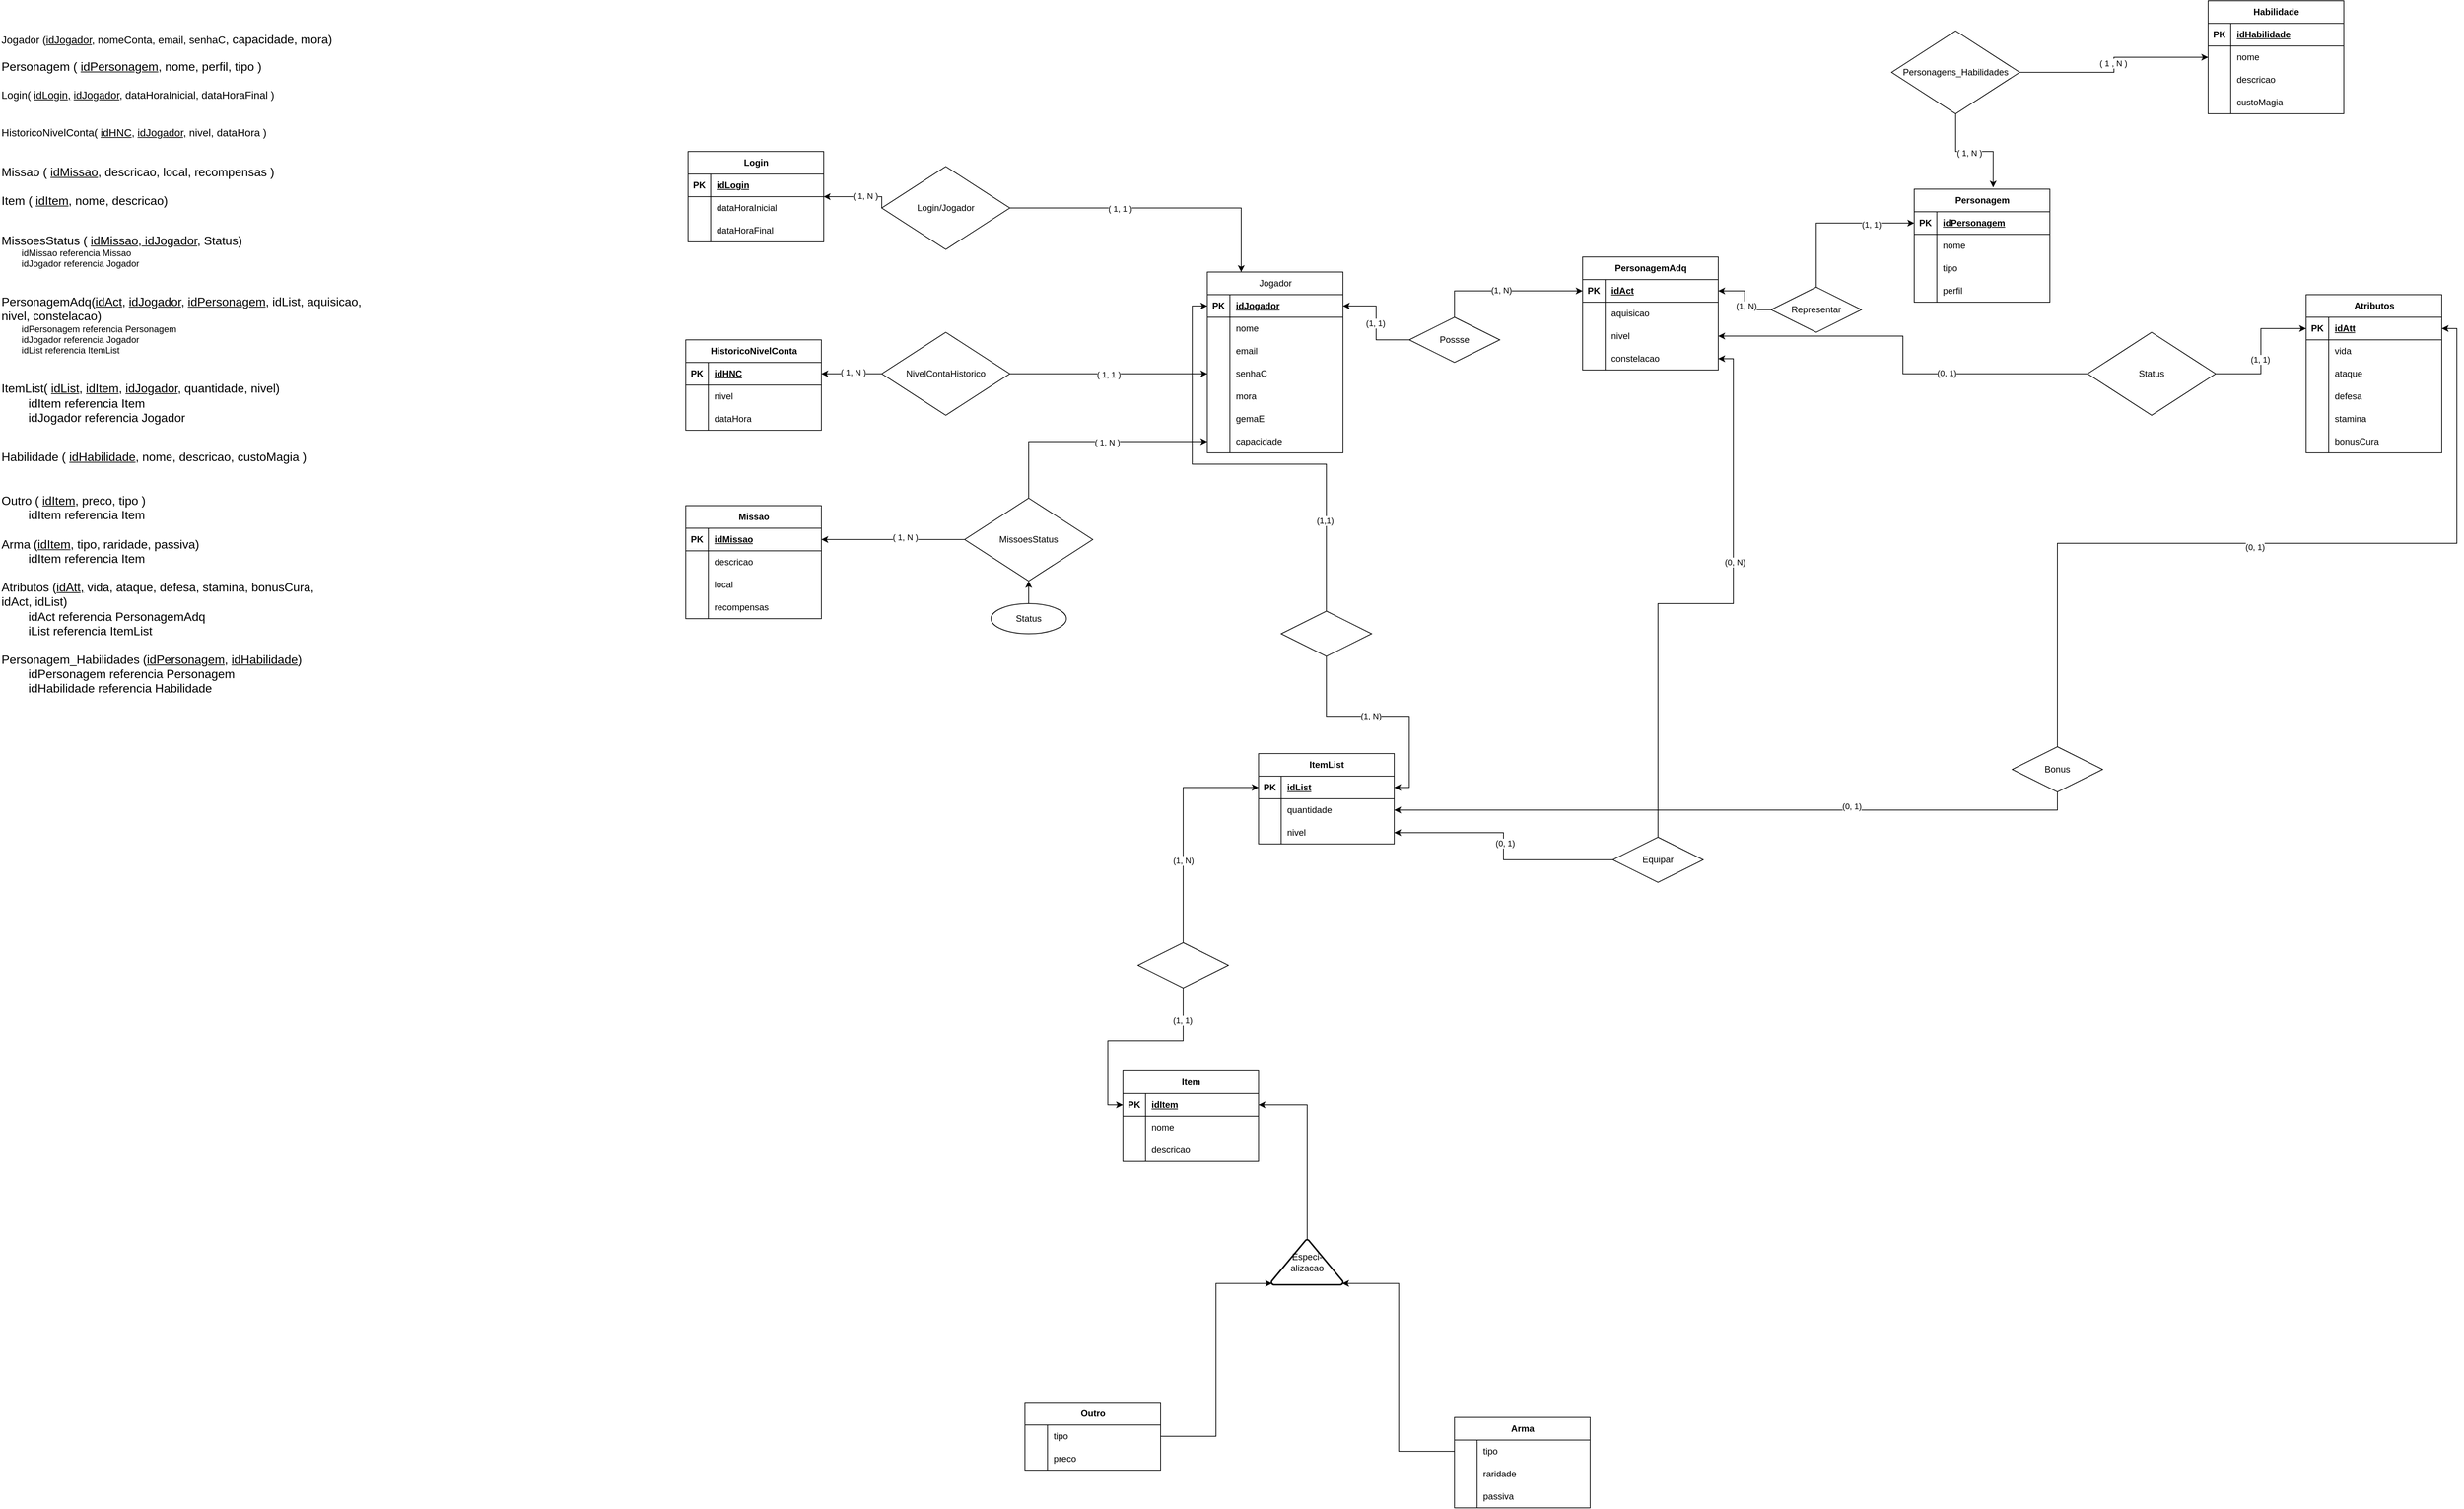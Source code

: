 <mxfile version="24.2.3" type="device">
  <diagram name="Página-1" id="t9WRHHbWQ3_ODfYGMGEe">
    <mxGraphModel dx="3361" dy="434" grid="1" gridSize="10" guides="1" tooltips="1" connect="1" arrows="1" fold="1" page="1" pageScale="1" pageWidth="827" pageHeight="1169" math="0" shadow="0">
      <root>
        <mxCell id="0" />
        <mxCell id="1" parent="0" />
        <mxCell id="FYp_cTO7IGaWXqHn_5oI-1" value="Personagem" style="shape=table;startSize=30;container=1;collapsible=1;childLayout=tableLayout;fixedRows=1;rowLines=0;fontStyle=1;align=center;resizeLast=1;html=1;" parent="1" vertex="1">
          <mxGeometry x="880" y="300" width="180" height="150" as="geometry" />
        </mxCell>
        <mxCell id="FYp_cTO7IGaWXqHn_5oI-2" value="" style="shape=tableRow;horizontal=0;startSize=0;swimlaneHead=0;swimlaneBody=0;fillColor=none;collapsible=0;dropTarget=0;points=[[0,0.5],[1,0.5]];portConstraint=eastwest;top=0;left=0;right=0;bottom=1;" parent="FYp_cTO7IGaWXqHn_5oI-1" vertex="1">
          <mxGeometry y="30" width="180" height="30" as="geometry" />
        </mxCell>
        <mxCell id="FYp_cTO7IGaWXqHn_5oI-3" value="PK" style="shape=partialRectangle;connectable=0;fillColor=none;top=0;left=0;bottom=0;right=0;fontStyle=1;overflow=hidden;whiteSpace=wrap;html=1;" parent="FYp_cTO7IGaWXqHn_5oI-2" vertex="1">
          <mxGeometry width="30" height="30" as="geometry">
            <mxRectangle width="30" height="30" as="alternateBounds" />
          </mxGeometry>
        </mxCell>
        <mxCell id="FYp_cTO7IGaWXqHn_5oI-4" value="idPersonagem" style="shape=partialRectangle;connectable=0;fillColor=none;top=0;left=0;bottom=0;right=0;align=left;spacingLeft=6;fontStyle=5;overflow=hidden;whiteSpace=wrap;html=1;" parent="FYp_cTO7IGaWXqHn_5oI-2" vertex="1">
          <mxGeometry x="30" width="150" height="30" as="geometry">
            <mxRectangle width="150" height="30" as="alternateBounds" />
          </mxGeometry>
        </mxCell>
        <mxCell id="FYp_cTO7IGaWXqHn_5oI-5" value="" style="shape=tableRow;horizontal=0;startSize=0;swimlaneHead=0;swimlaneBody=0;fillColor=none;collapsible=0;dropTarget=0;points=[[0,0.5],[1,0.5]];portConstraint=eastwest;top=0;left=0;right=0;bottom=0;" parent="FYp_cTO7IGaWXqHn_5oI-1" vertex="1">
          <mxGeometry y="60" width="180" height="30" as="geometry" />
        </mxCell>
        <mxCell id="FYp_cTO7IGaWXqHn_5oI-6" value="" style="shape=partialRectangle;connectable=0;fillColor=none;top=0;left=0;bottom=0;right=0;editable=1;overflow=hidden;whiteSpace=wrap;html=1;" parent="FYp_cTO7IGaWXqHn_5oI-5" vertex="1">
          <mxGeometry width="30" height="30" as="geometry">
            <mxRectangle width="30" height="30" as="alternateBounds" />
          </mxGeometry>
        </mxCell>
        <mxCell id="FYp_cTO7IGaWXqHn_5oI-7" value="nome" style="shape=partialRectangle;connectable=0;fillColor=none;top=0;left=0;bottom=0;right=0;align=left;spacingLeft=6;overflow=hidden;whiteSpace=wrap;html=1;" parent="FYp_cTO7IGaWXqHn_5oI-5" vertex="1">
          <mxGeometry x="30" width="150" height="30" as="geometry">
            <mxRectangle width="150" height="30" as="alternateBounds" />
          </mxGeometry>
        </mxCell>
        <mxCell id="CbEOAff03wgplm29u_ff-1" value="" style="shape=tableRow;horizontal=0;startSize=0;swimlaneHead=0;swimlaneBody=0;fillColor=none;collapsible=0;dropTarget=0;points=[[0,0.5],[1,0.5]];portConstraint=eastwest;top=0;left=0;right=0;bottom=0;" parent="FYp_cTO7IGaWXqHn_5oI-1" vertex="1">
          <mxGeometry y="90" width="180" height="30" as="geometry" />
        </mxCell>
        <mxCell id="CbEOAff03wgplm29u_ff-2" value="" style="shape=partialRectangle;connectable=0;fillColor=none;top=0;left=0;bottom=0;right=0;editable=1;overflow=hidden;whiteSpace=wrap;html=1;" parent="CbEOAff03wgplm29u_ff-1" vertex="1">
          <mxGeometry width="30" height="30" as="geometry">
            <mxRectangle width="30" height="30" as="alternateBounds" />
          </mxGeometry>
        </mxCell>
        <mxCell id="CbEOAff03wgplm29u_ff-3" value="tipo" style="shape=partialRectangle;connectable=0;fillColor=none;top=0;left=0;bottom=0;right=0;align=left;spacingLeft=6;overflow=hidden;whiteSpace=wrap;html=1;" parent="CbEOAff03wgplm29u_ff-1" vertex="1">
          <mxGeometry x="30" width="150" height="30" as="geometry">
            <mxRectangle width="150" height="30" as="alternateBounds" />
          </mxGeometry>
        </mxCell>
        <mxCell id="FYp_cTO7IGaWXqHn_5oI-8" value="" style="shape=tableRow;horizontal=0;startSize=0;swimlaneHead=0;swimlaneBody=0;fillColor=none;collapsible=0;dropTarget=0;points=[[0,0.5],[1,0.5]];portConstraint=eastwest;top=0;left=0;right=0;bottom=0;" parent="FYp_cTO7IGaWXqHn_5oI-1" vertex="1">
          <mxGeometry y="120" width="180" height="30" as="geometry" />
        </mxCell>
        <mxCell id="FYp_cTO7IGaWXqHn_5oI-9" value="" style="shape=partialRectangle;connectable=0;fillColor=none;top=0;left=0;bottom=0;right=0;editable=1;overflow=hidden;whiteSpace=wrap;html=1;" parent="FYp_cTO7IGaWXqHn_5oI-8" vertex="1">
          <mxGeometry width="30" height="30" as="geometry">
            <mxRectangle width="30" height="30" as="alternateBounds" />
          </mxGeometry>
        </mxCell>
        <mxCell id="FYp_cTO7IGaWXqHn_5oI-10" value="perfil" style="shape=partialRectangle;connectable=0;fillColor=none;top=0;left=0;bottom=0;right=0;align=left;spacingLeft=6;overflow=hidden;whiteSpace=wrap;html=1;" parent="FYp_cTO7IGaWXqHn_5oI-8" vertex="1">
          <mxGeometry x="30" width="150" height="30" as="geometry">
            <mxRectangle width="150" height="30" as="alternateBounds" />
          </mxGeometry>
        </mxCell>
        <mxCell id="FYp_cTO7IGaWXqHn_5oI-72" value="&lt;font style=&quot;&quot;&gt;&lt;div style=&quot;&quot;&gt;&lt;div style=&quot;&quot;&gt;&lt;div style=&quot;&quot;&gt;&lt;div style=&quot;&quot;&gt;&lt;div style=&quot;&quot;&gt;&lt;div style=&quot;&quot;&gt;&lt;div&gt;&lt;font style=&quot;font-size: 14px;&quot;&gt;Jogador&amp;nbsp;&lt;/font&gt;&lt;font style=&quot;background-color: initial; font-size: 14px;&quot;&gt;(&lt;/font&gt;&lt;u style=&quot;background-color: initial; font-size: 14px;&quot;&gt;idJogador&lt;/u&gt;&lt;span style=&quot;background-color: initial; font-size: 14px;&quot;&gt;, nomeConta, email, senhaC&lt;/span&gt;&lt;span style=&quot;font-size: medium; background-color: initial;&quot;&gt;, capacidade, mora)&lt;/span&gt;&lt;/div&gt;&lt;div&gt;&lt;font style=&quot;font-size: 14px;&quot;&gt;&lt;br&gt;&lt;/font&gt;&lt;/div&gt;&lt;div&gt;&lt;span style=&quot;font-size: medium;&quot;&gt;Personagem (&amp;nbsp;&lt;/span&gt;&lt;u style=&quot;font-size: medium;&quot;&gt;idPersonagem&lt;/u&gt;&lt;span style=&quot;font-size: medium;&quot;&gt;, nome, perfil, tipo )&lt;/span&gt;&lt;/div&gt;&lt;div&gt;&lt;span style=&quot;font-size: medium;&quot;&gt;&lt;br&gt;&lt;/span&gt;&lt;/div&gt;&lt;div&gt;&lt;font style=&quot;font-size: 14px;&quot;&gt;Login(&amp;nbsp;&lt;u&gt;idLogin,&lt;/u&gt;&amp;nbsp;&lt;u&gt;idJogador&lt;/u&gt;, dataHoraInicial, dataHoraFinal )&lt;/font&gt;&lt;/div&gt;&lt;div&gt;&lt;font style=&quot;font-size: 14px;&quot;&gt;&lt;br&gt;&lt;/font&gt;&lt;/div&gt;&lt;div&gt;&lt;font style=&quot;font-size: 14px;&quot;&gt;&lt;br&gt;&lt;/font&gt;&lt;/div&gt;&lt;div&gt;&lt;font style=&quot;font-size: 14px;&quot;&gt;HistoricoNivelConta(&amp;nbsp;&lt;u&gt;idHNC&lt;/u&gt;, &lt;u&gt;idJogador,&lt;/u&gt; nivel, dataHora )&lt;/font&gt;&lt;/div&gt;&lt;div&gt;&lt;font style=&quot;font-size: 14px;&quot;&gt;&lt;br&gt;&lt;/font&gt;&lt;/div&gt;&lt;div&gt;&lt;font style=&quot;font-size: 14px;&quot;&gt;&lt;br&gt;&lt;/font&gt;&lt;/div&gt;&lt;div&gt;&lt;font style=&quot;font-size: 14px;&quot;&gt;&lt;div style=&quot;font-size: 12px;&quot;&gt;&lt;font size=&quot;3&quot;&gt;Missao (&amp;nbsp;&lt;u&gt;idMissao&lt;/u&gt;, descricao, local, recompensas )&lt;/font&gt;&lt;/div&gt;&lt;div&gt;&lt;font size=&quot;3&quot;&gt;&lt;br&gt;&lt;/font&gt;&lt;/div&gt;&lt;/font&gt;&lt;/div&gt;&lt;div&gt;&lt;font style=&quot;font-size: 14px;&quot;&gt;&lt;span style=&quot;font-size: medium;&quot;&gt;Item (&amp;nbsp;&lt;/span&gt;&lt;u style=&quot;font-size: medium;&quot;&gt;idItem&lt;/u&gt;&lt;span style=&quot;font-size: medium;&quot;&gt;, nome, descricao)&lt;/span&gt;&lt;br&gt;&lt;/font&gt;&lt;/div&gt;&lt;div&gt;&lt;font size=&quot;3&quot;&gt;&lt;br&gt;&lt;/font&gt;&lt;/div&gt;&lt;div&gt;&lt;br&gt;&lt;/div&gt;&lt;div&gt;&lt;font size=&quot;3&quot;&gt;MissoesStatus ( &lt;u&gt;idMissao&lt;/u&gt;,&lt;u&gt; idJogador&lt;/u&gt;, Status)&lt;/font&gt;&lt;/div&gt;&lt;div&gt;&lt;span style=&quot;white-space: pre;&quot;&gt;&#x9;&lt;/span&gt;idMissao referencia Missao&lt;br&gt;&lt;/div&gt;&lt;div&gt;&lt;span style=&quot;white-space: pre;&quot;&gt;&#x9;&lt;/span&gt;idJogador referencia Jogador&lt;br&gt;&lt;/div&gt;&lt;div&gt;&lt;font size=&quot;3&quot;&gt;&lt;br&gt;&lt;/font&gt;&lt;/div&gt;&lt;div&gt;&lt;br&gt;&lt;/div&gt;&lt;div&gt;&lt;font size=&quot;3&quot;&gt;PersonagemAdq(&lt;u&gt;idAct&lt;/u&gt;, &lt;u&gt;idJogador&lt;/u&gt;,&amp;nbsp;&lt;/font&gt;&lt;u style=&quot;background-color: initial; font-size: medium;&quot;&gt;idPersonagem&lt;/u&gt;&lt;span style=&quot;background-color: initial; font-size: medium;&quot;&gt;,&amp;nbsp;&lt;/span&gt;&lt;font style=&quot;background-color: initial;&quot; size=&quot;3&quot;&gt;idList, aquisicao&lt;/font&gt;&lt;span style=&quot;background-color: initial; font-size: medium;&quot;&gt;,&lt;/span&gt;&lt;/div&gt;&lt;div&gt;&lt;font size=&quot;3&quot;&gt;nivel, constelacao)&lt;/font&gt;&lt;/div&gt;&lt;div&gt;&lt;span style=&quot;white-space: pre;&quot;&gt;&#x9;&lt;/span&gt;idPersonagem referencia Personagem&lt;br&gt;&lt;/div&gt;&lt;div&gt;&lt;span style=&quot;white-space: pre;&quot;&gt;&#x9;&lt;/span&gt;idJogador referencia Jogador&lt;br&gt;&lt;/div&gt;&lt;div&gt;&lt;span style=&quot;white-space: pre;&quot;&gt;&#x9;&lt;/span&gt;idList referencia ItemList&lt;br&gt;&lt;/div&gt;&lt;div&gt;&lt;font size=&quot;3&quot;&gt;&lt;br&gt;&lt;/font&gt;&lt;/div&gt;&lt;div&gt;&lt;br&gt;&lt;/div&gt;&lt;div&gt;&lt;font size=&quot;3&quot;&gt;ItemList( &lt;u&gt;idList&lt;/u&gt;,&amp;nbsp;&lt;u&gt;idItem&lt;/u&gt;,&amp;nbsp;&lt;/font&gt;&lt;u style=&quot;font-size: medium; background-color: initial;&quot;&gt;idJogador&lt;/u&gt;&lt;span style=&quot;font-size: medium; background-color: initial;&quot;&gt;, quantidade, nivel)&lt;/span&gt;&lt;/div&gt;&lt;div&gt;&lt;font size=&quot;3&quot;&gt;&lt;span style=&quot;white-space: pre;&quot;&gt;&#x9;&lt;/span&gt;idItem referencia Item&lt;br&gt;&lt;/font&gt;&lt;/div&gt;&lt;div&gt;&lt;font size=&quot;3&quot;&gt;&lt;span style=&quot;white-space: pre;&quot;&gt;&#x9;&lt;/span&gt;idJogador referencia Jogador&lt;br&gt;&lt;/font&gt;&lt;/div&gt;&lt;div&gt;&lt;font size=&quot;3&quot;&gt;&lt;br&gt;&lt;/font&gt;&lt;/div&gt;&lt;div&gt;&lt;br&gt;&lt;/div&gt;&lt;div&gt;&lt;span style=&quot;background-color: initial; font-size: medium;&quot;&gt;Habilidade ( &lt;/span&gt;&lt;u style=&quot;background-color: initial; font-size: medium;&quot;&gt;idHabilidade&lt;/u&gt;&lt;span style=&quot;background-color: initial; font-size: medium;&quot;&gt;, nome, descricao, custoMagia )&lt;/span&gt;&lt;br&gt;&lt;/div&gt;&lt;div&gt;&lt;span style=&quot;background-color: initial; font-size: medium;&quot;&gt;&lt;br&gt;&lt;/span&gt;&lt;/div&gt;&lt;div&gt;&lt;span style=&quot;background-color: initial; font-size: medium;&quot;&gt;&lt;br&gt;&lt;/span&gt;&lt;/div&gt;&lt;div&gt;&lt;font size=&quot;3&quot;&gt;Outro ( &lt;u&gt;idItem&lt;/u&gt;, preco, tipo )&lt;/font&gt;&lt;/div&gt;&lt;div&gt;&lt;font size=&quot;3&quot;&gt;&lt;span style=&quot;white-space: pre;&quot;&gt;&#x9;&lt;/span&gt;idItem referencia Item&lt;br&gt;&lt;/font&gt;&lt;/div&gt;&lt;div&gt;&lt;font size=&quot;3&quot;&gt;&lt;br&gt;&lt;/font&gt;&lt;/div&gt;&lt;div&gt;&lt;font size=&quot;3&quot;&gt;Arma (&lt;u&gt;idItem&lt;/u&gt;, tipo, raridade, passiva)&lt;/font&gt;&lt;/div&gt;&lt;div&gt;&lt;font size=&quot;3&quot;&gt;&lt;span style=&quot;white-space: pre;&quot;&gt;&#x9;&lt;/span&gt;idItem referencia Item&lt;br&gt;&lt;/font&gt;&lt;/div&gt;&lt;div&gt;&lt;font size=&quot;3&quot;&gt;&lt;br&gt;&lt;/font&gt;&lt;/div&gt;&lt;div&gt;&lt;font size=&quot;3&quot;&gt;Atributos (&lt;u&gt;idAtt,&lt;/u&gt;&amp;nbsp;vida, ataque, defesa, stamina,&amp;nbsp;&lt;/font&gt;&lt;span style=&quot;font-size: medium; background-color: initial;&quot;&gt;bonusCura,&amp;nbsp;&lt;/span&gt;&lt;/div&gt;&lt;div&gt;&lt;span style=&quot;font-size: medium; background-color: initial;&quot;&gt;idAct, idList)&lt;/span&gt;&lt;/div&gt;&lt;div&gt;&lt;font size=&quot;3&quot;&gt;&lt;span style=&quot;white-space: pre;&quot;&gt;&#x9;&lt;/span&gt;idAct referencia PersonagemAdq&lt;br&gt;&lt;/font&gt;&lt;/div&gt;&lt;div&gt;&lt;font size=&quot;3&quot;&gt;&lt;span style=&quot;white-space: pre;&quot;&gt;&#x9;&lt;/span&gt;iList referencia ItemList&lt;br&gt;&lt;/font&gt;&lt;/div&gt;&lt;div&gt;&lt;font size=&quot;3&quot;&gt;&lt;span style=&quot;white-space: pre;&quot;&gt;&#x9;&lt;/span&gt;&lt;br&gt;&lt;/font&gt;&lt;/div&gt;&lt;div&gt;&lt;font size=&quot;3&quot;&gt;Personagem_Habilidades (&lt;u&gt;idPersonagem&lt;/u&gt;, &lt;u&gt;idHabilidade&lt;/u&gt;)&lt;/font&gt;&lt;br&gt;&lt;/div&gt;&lt;div&gt;&lt;font size=&quot;3&quot;&gt;&lt;span style=&quot;white-space: pre;&quot;&gt;&#x9;&lt;/span&gt;idPersonagem referencia Personagem&lt;br&gt;&lt;/font&gt;&lt;/div&gt;&lt;div&gt;&lt;font size=&quot;3&quot;&gt;&lt;span style=&quot;white-space: pre;&quot;&gt;&#x9;&lt;/span&gt;idHabilidade referencia Habilidade&lt;br&gt;&lt;/font&gt;&lt;/div&gt;&lt;div&gt;&lt;br&gt;&lt;/div&gt;&lt;div&gt;&lt;font size=&quot;3&quot;&gt;&lt;br&gt;&lt;/font&gt;&lt;/div&gt;&lt;div&gt;&lt;font size=&quot;3&quot;&gt;&lt;br&gt;&lt;/font&gt;&lt;/div&gt;&lt;div&gt;&lt;br&gt;&lt;/div&gt;&lt;div&gt;&lt;br&gt;&lt;/div&gt;&lt;div&gt;&lt;br&gt;&lt;/div&gt;&lt;/div&gt;&lt;/div&gt;&lt;/div&gt;&lt;/div&gt;&lt;/div&gt;&lt;/div&gt;&lt;/font&gt;" style="text;html=1;align=left;verticalAlign=middle;resizable=0;points=[];autosize=1;strokeColor=none;fillColor=none;" parent="1" vertex="1">
          <mxGeometry x="-1660" y="85" width="500" height="990" as="geometry" />
        </mxCell>
        <mxCell id="FYp_cTO7IGaWXqHn_5oI-101" value="Item" style="shape=table;startSize=30;container=1;collapsible=1;childLayout=tableLayout;fixedRows=1;rowLines=0;fontStyle=1;align=center;resizeLast=1;html=1;" parent="1" vertex="1">
          <mxGeometry x="-170" y="1470" width="180" height="120" as="geometry" />
        </mxCell>
        <mxCell id="FYp_cTO7IGaWXqHn_5oI-102" value="" style="shape=tableRow;horizontal=0;startSize=0;swimlaneHead=0;swimlaneBody=0;fillColor=none;collapsible=0;dropTarget=0;points=[[0,0.5],[1,0.5]];portConstraint=eastwest;top=0;left=0;right=0;bottom=1;" parent="FYp_cTO7IGaWXqHn_5oI-101" vertex="1">
          <mxGeometry y="30" width="180" height="30" as="geometry" />
        </mxCell>
        <mxCell id="FYp_cTO7IGaWXqHn_5oI-103" value="PK" style="shape=partialRectangle;connectable=0;fillColor=none;top=0;left=0;bottom=0;right=0;fontStyle=1;overflow=hidden;whiteSpace=wrap;html=1;" parent="FYp_cTO7IGaWXqHn_5oI-102" vertex="1">
          <mxGeometry width="30" height="30" as="geometry">
            <mxRectangle width="30" height="30" as="alternateBounds" />
          </mxGeometry>
        </mxCell>
        <mxCell id="FYp_cTO7IGaWXqHn_5oI-104" value="idItem" style="shape=partialRectangle;connectable=0;fillColor=none;top=0;left=0;bottom=0;right=0;align=left;spacingLeft=6;fontStyle=5;overflow=hidden;whiteSpace=wrap;html=1;" parent="FYp_cTO7IGaWXqHn_5oI-102" vertex="1">
          <mxGeometry x="30" width="150" height="30" as="geometry">
            <mxRectangle width="150" height="30" as="alternateBounds" />
          </mxGeometry>
        </mxCell>
        <mxCell id="FYp_cTO7IGaWXqHn_5oI-105" value="" style="shape=tableRow;horizontal=0;startSize=0;swimlaneHead=0;swimlaneBody=0;fillColor=none;collapsible=0;dropTarget=0;points=[[0,0.5],[1,0.5]];portConstraint=eastwest;top=0;left=0;right=0;bottom=0;" parent="FYp_cTO7IGaWXqHn_5oI-101" vertex="1">
          <mxGeometry y="60" width="180" height="30" as="geometry" />
        </mxCell>
        <mxCell id="FYp_cTO7IGaWXqHn_5oI-106" value="" style="shape=partialRectangle;connectable=0;fillColor=none;top=0;left=0;bottom=0;right=0;editable=1;overflow=hidden;whiteSpace=wrap;html=1;" parent="FYp_cTO7IGaWXqHn_5oI-105" vertex="1">
          <mxGeometry width="30" height="30" as="geometry">
            <mxRectangle width="30" height="30" as="alternateBounds" />
          </mxGeometry>
        </mxCell>
        <mxCell id="FYp_cTO7IGaWXqHn_5oI-107" value="nome" style="shape=partialRectangle;connectable=0;fillColor=none;top=0;left=0;bottom=0;right=0;align=left;spacingLeft=6;overflow=hidden;whiteSpace=wrap;html=1;" parent="FYp_cTO7IGaWXqHn_5oI-105" vertex="1">
          <mxGeometry x="30" width="150" height="30" as="geometry">
            <mxRectangle width="150" height="30" as="alternateBounds" />
          </mxGeometry>
        </mxCell>
        <mxCell id="FYp_cTO7IGaWXqHn_5oI-111" value="" style="shape=tableRow;horizontal=0;startSize=0;swimlaneHead=0;swimlaneBody=0;fillColor=none;collapsible=0;dropTarget=0;points=[[0,0.5],[1,0.5]];portConstraint=eastwest;top=0;left=0;right=0;bottom=0;" parent="FYp_cTO7IGaWXqHn_5oI-101" vertex="1">
          <mxGeometry y="90" width="180" height="30" as="geometry" />
        </mxCell>
        <mxCell id="FYp_cTO7IGaWXqHn_5oI-112" value="" style="shape=partialRectangle;connectable=0;fillColor=none;top=0;left=0;bottom=0;right=0;editable=1;overflow=hidden;whiteSpace=wrap;html=1;" parent="FYp_cTO7IGaWXqHn_5oI-111" vertex="1">
          <mxGeometry width="30" height="30" as="geometry">
            <mxRectangle width="30" height="30" as="alternateBounds" />
          </mxGeometry>
        </mxCell>
        <mxCell id="FYp_cTO7IGaWXqHn_5oI-113" value="descricao" style="shape=partialRectangle;connectable=0;fillColor=none;top=0;left=0;bottom=0;right=0;align=left;spacingLeft=6;overflow=hidden;whiteSpace=wrap;html=1;" parent="FYp_cTO7IGaWXqHn_5oI-111" vertex="1">
          <mxGeometry x="30" width="150" height="30" as="geometry">
            <mxRectangle width="150" height="30" as="alternateBounds" />
          </mxGeometry>
        </mxCell>
        <mxCell id="FYp_cTO7IGaWXqHn_5oI-120" value="Habilidade" style="shape=table;startSize=30;container=1;collapsible=1;childLayout=tableLayout;fixedRows=1;rowLines=0;fontStyle=1;align=center;resizeLast=1;html=1;" parent="1" vertex="1">
          <mxGeometry x="1270" y="50" width="180" height="150" as="geometry" />
        </mxCell>
        <mxCell id="FYp_cTO7IGaWXqHn_5oI-121" value="" style="shape=tableRow;horizontal=0;startSize=0;swimlaneHead=0;swimlaneBody=0;fillColor=none;collapsible=0;dropTarget=0;points=[[0,0.5],[1,0.5]];portConstraint=eastwest;top=0;left=0;right=0;bottom=1;" parent="FYp_cTO7IGaWXqHn_5oI-120" vertex="1">
          <mxGeometry y="30" width="180" height="30" as="geometry" />
        </mxCell>
        <mxCell id="FYp_cTO7IGaWXqHn_5oI-122" value="PK" style="shape=partialRectangle;connectable=0;fillColor=none;top=0;left=0;bottom=0;right=0;fontStyle=1;overflow=hidden;whiteSpace=wrap;html=1;" parent="FYp_cTO7IGaWXqHn_5oI-121" vertex="1">
          <mxGeometry width="30" height="30" as="geometry">
            <mxRectangle width="30" height="30" as="alternateBounds" />
          </mxGeometry>
        </mxCell>
        <mxCell id="FYp_cTO7IGaWXqHn_5oI-123" value="idHabilidade" style="shape=partialRectangle;connectable=0;fillColor=none;top=0;left=0;bottom=0;right=0;align=left;spacingLeft=6;fontStyle=5;overflow=hidden;whiteSpace=wrap;html=1;" parent="FYp_cTO7IGaWXqHn_5oI-121" vertex="1">
          <mxGeometry x="30" width="150" height="30" as="geometry">
            <mxRectangle width="150" height="30" as="alternateBounds" />
          </mxGeometry>
        </mxCell>
        <mxCell id="FYp_cTO7IGaWXqHn_5oI-124" value="" style="shape=tableRow;horizontal=0;startSize=0;swimlaneHead=0;swimlaneBody=0;fillColor=none;collapsible=0;dropTarget=0;points=[[0,0.5],[1,0.5]];portConstraint=eastwest;top=0;left=0;right=0;bottom=0;" parent="FYp_cTO7IGaWXqHn_5oI-120" vertex="1">
          <mxGeometry y="60" width="180" height="30" as="geometry" />
        </mxCell>
        <mxCell id="FYp_cTO7IGaWXqHn_5oI-125" value="" style="shape=partialRectangle;connectable=0;fillColor=none;top=0;left=0;bottom=0;right=0;editable=1;overflow=hidden;whiteSpace=wrap;html=1;" parent="FYp_cTO7IGaWXqHn_5oI-124" vertex="1">
          <mxGeometry width="30" height="30" as="geometry">
            <mxRectangle width="30" height="30" as="alternateBounds" />
          </mxGeometry>
        </mxCell>
        <mxCell id="FYp_cTO7IGaWXqHn_5oI-126" value="nome" style="shape=partialRectangle;connectable=0;fillColor=none;top=0;left=0;bottom=0;right=0;align=left;spacingLeft=6;overflow=hidden;whiteSpace=wrap;html=1;" parent="FYp_cTO7IGaWXqHn_5oI-124" vertex="1">
          <mxGeometry x="30" width="150" height="30" as="geometry">
            <mxRectangle width="150" height="30" as="alternateBounds" />
          </mxGeometry>
        </mxCell>
        <mxCell id="FYp_cTO7IGaWXqHn_5oI-130" value="" style="shape=tableRow;horizontal=0;startSize=0;swimlaneHead=0;swimlaneBody=0;fillColor=none;collapsible=0;dropTarget=0;points=[[0,0.5],[1,0.5]];portConstraint=eastwest;top=0;left=0;right=0;bottom=0;" parent="FYp_cTO7IGaWXqHn_5oI-120" vertex="1">
          <mxGeometry y="90" width="180" height="30" as="geometry" />
        </mxCell>
        <mxCell id="FYp_cTO7IGaWXqHn_5oI-131" value="" style="shape=partialRectangle;connectable=0;fillColor=none;top=0;left=0;bottom=0;right=0;editable=1;overflow=hidden;whiteSpace=wrap;html=1;" parent="FYp_cTO7IGaWXqHn_5oI-130" vertex="1">
          <mxGeometry width="30" height="30" as="geometry">
            <mxRectangle width="30" height="30" as="alternateBounds" />
          </mxGeometry>
        </mxCell>
        <mxCell id="FYp_cTO7IGaWXqHn_5oI-132" value="descricao" style="shape=partialRectangle;connectable=0;fillColor=none;top=0;left=0;bottom=0;right=0;align=left;spacingLeft=6;overflow=hidden;whiteSpace=wrap;html=1;" parent="FYp_cTO7IGaWXqHn_5oI-130" vertex="1">
          <mxGeometry x="30" width="150" height="30" as="geometry">
            <mxRectangle width="150" height="30" as="alternateBounds" />
          </mxGeometry>
        </mxCell>
        <mxCell id="FYp_cTO7IGaWXqHn_5oI-136" value="" style="shape=tableRow;horizontal=0;startSize=0;swimlaneHead=0;swimlaneBody=0;fillColor=none;collapsible=0;dropTarget=0;points=[[0,0.5],[1,0.5]];portConstraint=eastwest;top=0;left=0;right=0;bottom=0;" parent="FYp_cTO7IGaWXqHn_5oI-120" vertex="1">
          <mxGeometry y="120" width="180" height="30" as="geometry" />
        </mxCell>
        <mxCell id="FYp_cTO7IGaWXqHn_5oI-137" value="" style="shape=partialRectangle;connectable=0;fillColor=none;top=0;left=0;bottom=0;right=0;editable=1;overflow=hidden;whiteSpace=wrap;html=1;" parent="FYp_cTO7IGaWXqHn_5oI-136" vertex="1">
          <mxGeometry width="30" height="30" as="geometry">
            <mxRectangle width="30" height="30" as="alternateBounds" />
          </mxGeometry>
        </mxCell>
        <mxCell id="FYp_cTO7IGaWXqHn_5oI-138" value="custoMagia" style="shape=partialRectangle;connectable=0;fillColor=none;top=0;left=0;bottom=0;right=0;align=left;spacingLeft=6;overflow=hidden;whiteSpace=wrap;html=1;" parent="FYp_cTO7IGaWXqHn_5oI-136" vertex="1">
          <mxGeometry x="30" width="150" height="30" as="geometry">
            <mxRectangle width="150" height="30" as="alternateBounds" />
          </mxGeometry>
        </mxCell>
        <mxCell id="FYp_cTO7IGaWXqHn_5oI-139" value="Jogador" style="shape=table;startSize=30;container=1;collapsible=1;childLayout=tableLayout;fixedRows=1;rowLines=0;fontStyle=0;align=center;resizeLast=1;html=1;" parent="1" vertex="1">
          <mxGeometry x="-58" y="410" width="180" height="240" as="geometry" />
        </mxCell>
        <mxCell id="FYp_cTO7IGaWXqHn_5oI-140" value="" style="shape=tableRow;horizontal=0;startSize=0;swimlaneHead=0;swimlaneBody=0;fillColor=none;collapsible=0;dropTarget=0;points=[[0,0.5],[1,0.5]];portConstraint=eastwest;top=0;left=0;right=0;bottom=1;" parent="FYp_cTO7IGaWXqHn_5oI-139" vertex="1">
          <mxGeometry y="30" width="180" height="30" as="geometry" />
        </mxCell>
        <mxCell id="FYp_cTO7IGaWXqHn_5oI-141" value="PK" style="shape=partialRectangle;connectable=0;fillColor=none;top=0;left=0;bottom=0;right=0;fontStyle=1;overflow=hidden;whiteSpace=wrap;html=1;" parent="FYp_cTO7IGaWXqHn_5oI-140" vertex="1">
          <mxGeometry width="30" height="30" as="geometry">
            <mxRectangle width="30" height="30" as="alternateBounds" />
          </mxGeometry>
        </mxCell>
        <mxCell id="FYp_cTO7IGaWXqHn_5oI-142" value="idJogador" style="shape=partialRectangle;connectable=0;fillColor=none;top=0;left=0;bottom=0;right=0;align=left;spacingLeft=6;fontStyle=5;overflow=hidden;whiteSpace=wrap;html=1;" parent="FYp_cTO7IGaWXqHn_5oI-140" vertex="1">
          <mxGeometry x="30" width="150" height="30" as="geometry">
            <mxRectangle width="150" height="30" as="alternateBounds" />
          </mxGeometry>
        </mxCell>
        <mxCell id="FYp_cTO7IGaWXqHn_5oI-143" value="" style="shape=tableRow;horizontal=0;startSize=0;swimlaneHead=0;swimlaneBody=0;fillColor=none;collapsible=0;dropTarget=0;points=[[0,0.5],[1,0.5]];portConstraint=eastwest;top=0;left=0;right=0;bottom=0;" parent="FYp_cTO7IGaWXqHn_5oI-139" vertex="1">
          <mxGeometry y="60" width="180" height="30" as="geometry" />
        </mxCell>
        <mxCell id="FYp_cTO7IGaWXqHn_5oI-144" value="" style="shape=partialRectangle;connectable=0;fillColor=none;top=0;left=0;bottom=0;right=0;editable=1;overflow=hidden;whiteSpace=wrap;html=1;" parent="FYp_cTO7IGaWXqHn_5oI-143" vertex="1">
          <mxGeometry width="30" height="30" as="geometry">
            <mxRectangle width="30" height="30" as="alternateBounds" />
          </mxGeometry>
        </mxCell>
        <mxCell id="FYp_cTO7IGaWXqHn_5oI-145" value="nome" style="shape=partialRectangle;connectable=0;fillColor=none;top=0;left=0;bottom=0;right=0;align=left;spacingLeft=6;overflow=hidden;whiteSpace=wrap;html=1;" parent="FYp_cTO7IGaWXqHn_5oI-143" vertex="1">
          <mxGeometry x="30" width="150" height="30" as="geometry">
            <mxRectangle width="150" height="30" as="alternateBounds" />
          </mxGeometry>
        </mxCell>
        <mxCell id="FYp_cTO7IGaWXqHn_5oI-146" value="" style="shape=tableRow;horizontal=0;startSize=0;swimlaneHead=0;swimlaneBody=0;fillColor=none;collapsible=0;dropTarget=0;points=[[0,0.5],[1,0.5]];portConstraint=eastwest;top=0;left=0;right=0;bottom=0;" parent="FYp_cTO7IGaWXqHn_5oI-139" vertex="1">
          <mxGeometry y="90" width="180" height="30" as="geometry" />
        </mxCell>
        <mxCell id="FYp_cTO7IGaWXqHn_5oI-147" value="" style="shape=partialRectangle;connectable=0;fillColor=none;top=0;left=0;bottom=0;right=0;editable=1;overflow=hidden;whiteSpace=wrap;html=1;" parent="FYp_cTO7IGaWXqHn_5oI-146" vertex="1">
          <mxGeometry width="30" height="30" as="geometry">
            <mxRectangle width="30" height="30" as="alternateBounds" />
          </mxGeometry>
        </mxCell>
        <mxCell id="FYp_cTO7IGaWXqHn_5oI-148" value="email" style="shape=partialRectangle;connectable=0;fillColor=none;top=0;left=0;bottom=0;right=0;align=left;spacingLeft=6;overflow=hidden;whiteSpace=wrap;html=1;" parent="FYp_cTO7IGaWXqHn_5oI-146" vertex="1">
          <mxGeometry x="30" width="150" height="30" as="geometry">
            <mxRectangle width="150" height="30" as="alternateBounds" />
          </mxGeometry>
        </mxCell>
        <mxCell id="FYp_cTO7IGaWXqHn_5oI-149" value="" style="shape=tableRow;horizontal=0;startSize=0;swimlaneHead=0;swimlaneBody=0;fillColor=none;collapsible=0;dropTarget=0;points=[[0,0.5],[1,0.5]];portConstraint=eastwest;top=0;left=0;right=0;bottom=0;" parent="FYp_cTO7IGaWXqHn_5oI-139" vertex="1">
          <mxGeometry y="120" width="180" height="30" as="geometry" />
        </mxCell>
        <mxCell id="FYp_cTO7IGaWXqHn_5oI-150" value="" style="shape=partialRectangle;connectable=0;fillColor=none;top=0;left=0;bottom=0;right=0;editable=1;overflow=hidden;whiteSpace=wrap;html=1;" parent="FYp_cTO7IGaWXqHn_5oI-149" vertex="1">
          <mxGeometry width="30" height="30" as="geometry">
            <mxRectangle width="30" height="30" as="alternateBounds" />
          </mxGeometry>
        </mxCell>
        <mxCell id="FYp_cTO7IGaWXqHn_5oI-151" value="senhaC" style="shape=partialRectangle;connectable=0;fillColor=none;top=0;left=0;bottom=0;right=0;align=left;spacingLeft=6;overflow=hidden;whiteSpace=wrap;html=1;" parent="FYp_cTO7IGaWXqHn_5oI-149" vertex="1">
          <mxGeometry x="30" width="150" height="30" as="geometry">
            <mxRectangle width="150" height="30" as="alternateBounds" />
          </mxGeometry>
        </mxCell>
        <mxCell id="pf99oCX7zV8_EHTEWgkM-21" value="" style="shape=tableRow;horizontal=0;startSize=0;swimlaneHead=0;swimlaneBody=0;fillColor=none;collapsible=0;dropTarget=0;points=[[0,0.5],[1,0.5]];portConstraint=eastwest;top=0;left=0;right=0;bottom=0;" parent="FYp_cTO7IGaWXqHn_5oI-139" vertex="1">
          <mxGeometry y="150" width="180" height="30" as="geometry" />
        </mxCell>
        <mxCell id="pf99oCX7zV8_EHTEWgkM-22" value="" style="shape=partialRectangle;connectable=0;fillColor=none;top=0;left=0;bottom=0;right=0;editable=1;overflow=hidden;whiteSpace=wrap;html=1;" parent="pf99oCX7zV8_EHTEWgkM-21" vertex="1">
          <mxGeometry width="30" height="30" as="geometry">
            <mxRectangle width="30" height="30" as="alternateBounds" />
          </mxGeometry>
        </mxCell>
        <mxCell id="pf99oCX7zV8_EHTEWgkM-23" value="mora" style="shape=partialRectangle;connectable=0;fillColor=none;top=0;left=0;bottom=0;right=0;align=left;spacingLeft=6;overflow=hidden;whiteSpace=wrap;html=1;" parent="pf99oCX7zV8_EHTEWgkM-21" vertex="1">
          <mxGeometry x="30" width="150" height="30" as="geometry">
            <mxRectangle width="150" height="30" as="alternateBounds" />
          </mxGeometry>
        </mxCell>
        <mxCell id="o2oT1yyV7ohcnPwq-On7-68" value="" style="shape=tableRow;horizontal=0;startSize=0;swimlaneHead=0;swimlaneBody=0;fillColor=none;collapsible=0;dropTarget=0;points=[[0,0.5],[1,0.5]];portConstraint=eastwest;top=0;left=0;right=0;bottom=0;" parent="FYp_cTO7IGaWXqHn_5oI-139" vertex="1">
          <mxGeometry y="180" width="180" height="30" as="geometry" />
        </mxCell>
        <mxCell id="o2oT1yyV7ohcnPwq-On7-69" value="" style="shape=partialRectangle;connectable=0;fillColor=none;top=0;left=0;bottom=0;right=0;editable=1;overflow=hidden;whiteSpace=wrap;html=1;" parent="o2oT1yyV7ohcnPwq-On7-68" vertex="1">
          <mxGeometry width="30" height="30" as="geometry">
            <mxRectangle width="30" height="30" as="alternateBounds" />
          </mxGeometry>
        </mxCell>
        <mxCell id="o2oT1yyV7ohcnPwq-On7-70" value="gemaE" style="shape=partialRectangle;connectable=0;fillColor=none;top=0;left=0;bottom=0;right=0;align=left;spacingLeft=6;overflow=hidden;whiteSpace=wrap;html=1;" parent="o2oT1yyV7ohcnPwq-On7-68" vertex="1">
          <mxGeometry x="30" width="150" height="30" as="geometry">
            <mxRectangle width="150" height="30" as="alternateBounds" />
          </mxGeometry>
        </mxCell>
        <mxCell id="pf99oCX7zV8_EHTEWgkM-24" value="" style="shape=tableRow;horizontal=0;startSize=0;swimlaneHead=0;swimlaneBody=0;fillColor=none;collapsible=0;dropTarget=0;points=[[0,0.5],[1,0.5]];portConstraint=eastwest;top=0;left=0;right=0;bottom=0;" parent="FYp_cTO7IGaWXqHn_5oI-139" vertex="1">
          <mxGeometry y="210" width="180" height="30" as="geometry" />
        </mxCell>
        <mxCell id="pf99oCX7zV8_EHTEWgkM-25" value="" style="shape=partialRectangle;connectable=0;fillColor=none;top=0;left=0;bottom=0;right=0;editable=1;overflow=hidden;whiteSpace=wrap;html=1;" parent="pf99oCX7zV8_EHTEWgkM-24" vertex="1">
          <mxGeometry width="30" height="30" as="geometry">
            <mxRectangle width="30" height="30" as="alternateBounds" />
          </mxGeometry>
        </mxCell>
        <mxCell id="pf99oCX7zV8_EHTEWgkM-26" value="capacidade" style="shape=partialRectangle;connectable=0;fillColor=none;top=0;left=0;bottom=0;right=0;align=left;spacingLeft=6;overflow=hidden;whiteSpace=wrap;html=1;" parent="pf99oCX7zV8_EHTEWgkM-24" vertex="1">
          <mxGeometry x="30" width="150" height="30" as="geometry">
            <mxRectangle width="150" height="30" as="alternateBounds" />
          </mxGeometry>
        </mxCell>
        <mxCell id="FYp_cTO7IGaWXqHn_5oI-158" value="Login" style="shape=table;startSize=30;container=1;collapsible=1;childLayout=tableLayout;fixedRows=1;rowLines=0;fontStyle=1;align=center;resizeLast=1;html=1;" parent="1" vertex="1">
          <mxGeometry x="-747" y="250" width="180" height="120" as="geometry" />
        </mxCell>
        <mxCell id="FYp_cTO7IGaWXqHn_5oI-159" value="" style="shape=tableRow;horizontal=0;startSize=0;swimlaneHead=0;swimlaneBody=0;fillColor=none;collapsible=0;dropTarget=0;points=[[0,0.5],[1,0.5]];portConstraint=eastwest;top=0;left=0;right=0;bottom=1;" parent="FYp_cTO7IGaWXqHn_5oI-158" vertex="1">
          <mxGeometry y="30" width="180" height="30" as="geometry" />
        </mxCell>
        <mxCell id="FYp_cTO7IGaWXqHn_5oI-160" value="PK" style="shape=partialRectangle;connectable=0;fillColor=none;top=0;left=0;bottom=0;right=0;fontStyle=1;overflow=hidden;whiteSpace=wrap;html=1;" parent="FYp_cTO7IGaWXqHn_5oI-159" vertex="1">
          <mxGeometry width="30" height="30" as="geometry">
            <mxRectangle width="30" height="30" as="alternateBounds" />
          </mxGeometry>
        </mxCell>
        <mxCell id="FYp_cTO7IGaWXqHn_5oI-161" value="idLogin" style="shape=partialRectangle;connectable=0;fillColor=none;top=0;left=0;bottom=0;right=0;align=left;spacingLeft=6;fontStyle=5;overflow=hidden;whiteSpace=wrap;html=1;" parent="FYp_cTO7IGaWXqHn_5oI-159" vertex="1">
          <mxGeometry x="30" width="150" height="30" as="geometry">
            <mxRectangle width="150" height="30" as="alternateBounds" />
          </mxGeometry>
        </mxCell>
        <mxCell id="FYp_cTO7IGaWXqHn_5oI-162" value="" style="shape=tableRow;horizontal=0;startSize=0;swimlaneHead=0;swimlaneBody=0;fillColor=none;collapsible=0;dropTarget=0;points=[[0,0.5],[1,0.5]];portConstraint=eastwest;top=0;left=0;right=0;bottom=0;" parent="FYp_cTO7IGaWXqHn_5oI-158" vertex="1">
          <mxGeometry y="60" width="180" height="30" as="geometry" />
        </mxCell>
        <mxCell id="FYp_cTO7IGaWXqHn_5oI-163" value="" style="shape=partialRectangle;connectable=0;fillColor=none;top=0;left=0;bottom=0;right=0;editable=1;overflow=hidden;whiteSpace=wrap;html=1;" parent="FYp_cTO7IGaWXqHn_5oI-162" vertex="1">
          <mxGeometry width="30" height="30" as="geometry">
            <mxRectangle width="30" height="30" as="alternateBounds" />
          </mxGeometry>
        </mxCell>
        <mxCell id="FYp_cTO7IGaWXqHn_5oI-164" value="dataHoraInicial" style="shape=partialRectangle;connectable=0;fillColor=none;top=0;left=0;bottom=0;right=0;align=left;spacingLeft=6;overflow=hidden;whiteSpace=wrap;html=1;" parent="FYp_cTO7IGaWXqHn_5oI-162" vertex="1">
          <mxGeometry x="30" width="150" height="30" as="geometry">
            <mxRectangle width="150" height="30" as="alternateBounds" />
          </mxGeometry>
        </mxCell>
        <mxCell id="FYp_cTO7IGaWXqHn_5oI-165" value="" style="shape=tableRow;horizontal=0;startSize=0;swimlaneHead=0;swimlaneBody=0;fillColor=none;collapsible=0;dropTarget=0;points=[[0,0.5],[1,0.5]];portConstraint=eastwest;top=0;left=0;right=0;bottom=0;" parent="FYp_cTO7IGaWXqHn_5oI-158" vertex="1">
          <mxGeometry y="90" width="180" height="30" as="geometry" />
        </mxCell>
        <mxCell id="FYp_cTO7IGaWXqHn_5oI-166" value="" style="shape=partialRectangle;connectable=0;fillColor=none;top=0;left=0;bottom=0;right=0;editable=1;overflow=hidden;whiteSpace=wrap;html=1;" parent="FYp_cTO7IGaWXqHn_5oI-165" vertex="1">
          <mxGeometry width="30" height="30" as="geometry">
            <mxRectangle width="30" height="30" as="alternateBounds" />
          </mxGeometry>
        </mxCell>
        <mxCell id="FYp_cTO7IGaWXqHn_5oI-167" value="dataHoraFinal" style="shape=partialRectangle;connectable=0;fillColor=none;top=0;left=0;bottom=0;right=0;align=left;spacingLeft=6;overflow=hidden;whiteSpace=wrap;html=1;" parent="FYp_cTO7IGaWXqHn_5oI-165" vertex="1">
          <mxGeometry x="30" width="150" height="30" as="geometry">
            <mxRectangle width="150" height="30" as="alternateBounds" />
          </mxGeometry>
        </mxCell>
        <mxCell id="FYp_cTO7IGaWXqHn_5oI-177" style="edgeStyle=orthogonalEdgeStyle;rounded=0;orthogonalLoop=1;jettySize=auto;html=1;exitX=0;exitY=0.5;exitDx=0;exitDy=0;" parent="1" source="FYp_cTO7IGaWXqHn_5oI-175" target="FYp_cTO7IGaWXqHn_5oI-162" edge="1">
          <mxGeometry relative="1" as="geometry">
            <Array as="points">
              <mxPoint x="-520" y="310" />
              <mxPoint x="-520" y="310" />
            </Array>
          </mxGeometry>
        </mxCell>
        <mxCell id="FYp_cTO7IGaWXqHn_5oI-180" value="( 1, N )" style="edgeLabel;html=1;align=center;verticalAlign=middle;resizable=0;points=[];" parent="FYp_cTO7IGaWXqHn_5oI-177" vertex="1" connectable="0">
          <mxGeometry x="-0.196" y="-1" relative="1" as="geometry">
            <mxPoint as="offset" />
          </mxGeometry>
        </mxCell>
        <mxCell id="FYp_cTO7IGaWXqHn_5oI-276" style="edgeStyle=orthogonalEdgeStyle;rounded=0;orthogonalLoop=1;jettySize=auto;html=1;entryX=0.25;entryY=0;entryDx=0;entryDy=0;" parent="1" source="FYp_cTO7IGaWXqHn_5oI-175" target="FYp_cTO7IGaWXqHn_5oI-139" edge="1">
          <mxGeometry relative="1" as="geometry" />
        </mxCell>
        <mxCell id="FYp_cTO7IGaWXqHn_5oI-277" value="( 1, 1 )" style="edgeLabel;html=1;align=center;verticalAlign=middle;resizable=0;points=[];" parent="FYp_cTO7IGaWXqHn_5oI-276" vertex="1" connectable="0">
          <mxGeometry x="-0.254" y="-1" relative="1" as="geometry">
            <mxPoint as="offset" />
          </mxGeometry>
        </mxCell>
        <mxCell id="FYp_cTO7IGaWXqHn_5oI-175" value="Login/Jogador" style="shape=rhombus;perimeter=rhombusPerimeter;whiteSpace=wrap;html=1;align=center;" parent="1" vertex="1">
          <mxGeometry x="-490" y="270" width="170" height="110" as="geometry" />
        </mxCell>
        <mxCell id="FYp_cTO7IGaWXqHn_5oI-230" style="edgeStyle=orthogonalEdgeStyle;rounded=0;orthogonalLoop=1;jettySize=auto;html=1;" parent="1" source="FYp_cTO7IGaWXqHn_5oI-214" target="FYp_cTO7IGaWXqHn_5oI-216" edge="1">
          <mxGeometry relative="1" as="geometry" />
        </mxCell>
        <mxCell id="FYp_cTO7IGaWXqHn_5oI-232" value="( 1, N )" style="edgeLabel;html=1;align=center;verticalAlign=middle;resizable=0;points=[];" parent="FYp_cTO7IGaWXqHn_5oI-230" vertex="1" connectable="0">
          <mxGeometry x="-0.033" y="-2" relative="1" as="geometry">
            <mxPoint as="offset" />
          </mxGeometry>
        </mxCell>
        <mxCell id="FYp_cTO7IGaWXqHn_5oI-252" style="edgeStyle=orthogonalEdgeStyle;rounded=0;orthogonalLoop=1;jettySize=auto;html=1;entryX=0;entryY=0.5;entryDx=0;entryDy=0;" parent="1" source="FYp_cTO7IGaWXqHn_5oI-214" target="FYp_cTO7IGaWXqHn_5oI-149" edge="1">
          <mxGeometry relative="1" as="geometry" />
        </mxCell>
        <mxCell id="FYp_cTO7IGaWXqHn_5oI-253" value="( 1, 1 )" style="edgeLabel;html=1;align=center;verticalAlign=middle;resizable=0;points=[];" parent="FYp_cTO7IGaWXqHn_5oI-252" vertex="1" connectable="0">
          <mxGeometry x="-0.001" y="-1" relative="1" as="geometry">
            <mxPoint as="offset" />
          </mxGeometry>
        </mxCell>
        <mxCell id="FYp_cTO7IGaWXqHn_5oI-214" value="NivelContaHistorico" style="shape=rhombus;perimeter=rhombusPerimeter;whiteSpace=wrap;html=1;align=center;" parent="1" vertex="1">
          <mxGeometry x="-490" y="490" width="170" height="110" as="geometry" />
        </mxCell>
        <mxCell id="FYp_cTO7IGaWXqHn_5oI-215" value="HistoricoNivelConta" style="shape=table;startSize=30;container=1;collapsible=1;childLayout=tableLayout;fixedRows=1;rowLines=0;fontStyle=1;align=center;resizeLast=1;html=1;" parent="1" vertex="1">
          <mxGeometry x="-750.06" y="500" width="180" height="120" as="geometry" />
        </mxCell>
        <mxCell id="FYp_cTO7IGaWXqHn_5oI-216" value="" style="shape=tableRow;horizontal=0;startSize=0;swimlaneHead=0;swimlaneBody=0;fillColor=none;collapsible=0;dropTarget=0;points=[[0,0.5],[1,0.5]];portConstraint=eastwest;top=0;left=0;right=0;bottom=1;" parent="FYp_cTO7IGaWXqHn_5oI-215" vertex="1">
          <mxGeometry y="30" width="180" height="30" as="geometry" />
        </mxCell>
        <mxCell id="FYp_cTO7IGaWXqHn_5oI-217" value="PK" style="shape=partialRectangle;connectable=0;fillColor=none;top=0;left=0;bottom=0;right=0;fontStyle=1;overflow=hidden;whiteSpace=wrap;html=1;" parent="FYp_cTO7IGaWXqHn_5oI-216" vertex="1">
          <mxGeometry width="30" height="30" as="geometry">
            <mxRectangle width="30" height="30" as="alternateBounds" />
          </mxGeometry>
        </mxCell>
        <mxCell id="FYp_cTO7IGaWXqHn_5oI-218" value="idHNC" style="shape=partialRectangle;connectable=0;fillColor=none;top=0;left=0;bottom=0;right=0;align=left;spacingLeft=6;fontStyle=5;overflow=hidden;whiteSpace=wrap;html=1;" parent="FYp_cTO7IGaWXqHn_5oI-216" vertex="1">
          <mxGeometry x="30" width="150" height="30" as="geometry">
            <mxRectangle width="150" height="30" as="alternateBounds" />
          </mxGeometry>
        </mxCell>
        <mxCell id="FYp_cTO7IGaWXqHn_5oI-219" value="" style="shape=tableRow;horizontal=0;startSize=0;swimlaneHead=0;swimlaneBody=0;fillColor=none;collapsible=0;dropTarget=0;points=[[0,0.5],[1,0.5]];portConstraint=eastwest;top=0;left=0;right=0;bottom=0;" parent="FYp_cTO7IGaWXqHn_5oI-215" vertex="1">
          <mxGeometry y="60" width="180" height="30" as="geometry" />
        </mxCell>
        <mxCell id="FYp_cTO7IGaWXqHn_5oI-220" value="" style="shape=partialRectangle;connectable=0;fillColor=none;top=0;left=0;bottom=0;right=0;editable=1;overflow=hidden;whiteSpace=wrap;html=1;" parent="FYp_cTO7IGaWXqHn_5oI-219" vertex="1">
          <mxGeometry width="30" height="30" as="geometry">
            <mxRectangle width="30" height="30" as="alternateBounds" />
          </mxGeometry>
        </mxCell>
        <mxCell id="FYp_cTO7IGaWXqHn_5oI-221" value="nivel" style="shape=partialRectangle;connectable=0;fillColor=none;top=0;left=0;bottom=0;right=0;align=left;spacingLeft=6;overflow=hidden;whiteSpace=wrap;html=1;" parent="FYp_cTO7IGaWXqHn_5oI-219" vertex="1">
          <mxGeometry x="30" width="150" height="30" as="geometry">
            <mxRectangle width="150" height="30" as="alternateBounds" />
          </mxGeometry>
        </mxCell>
        <mxCell id="FYp_cTO7IGaWXqHn_5oI-222" value="" style="shape=tableRow;horizontal=0;startSize=0;swimlaneHead=0;swimlaneBody=0;fillColor=none;collapsible=0;dropTarget=0;points=[[0,0.5],[1,0.5]];portConstraint=eastwest;top=0;left=0;right=0;bottom=0;" parent="FYp_cTO7IGaWXqHn_5oI-215" vertex="1">
          <mxGeometry y="90" width="180" height="30" as="geometry" />
        </mxCell>
        <mxCell id="FYp_cTO7IGaWXqHn_5oI-223" value="" style="shape=partialRectangle;connectable=0;fillColor=none;top=0;left=0;bottom=0;right=0;editable=1;overflow=hidden;whiteSpace=wrap;html=1;" parent="FYp_cTO7IGaWXqHn_5oI-222" vertex="1">
          <mxGeometry width="30" height="30" as="geometry">
            <mxRectangle width="30" height="30" as="alternateBounds" />
          </mxGeometry>
        </mxCell>
        <mxCell id="FYp_cTO7IGaWXqHn_5oI-224" value="dataHora" style="shape=partialRectangle;connectable=0;fillColor=none;top=0;left=0;bottom=0;right=0;align=left;spacingLeft=6;overflow=hidden;whiteSpace=wrap;html=1;" parent="FYp_cTO7IGaWXqHn_5oI-222" vertex="1">
          <mxGeometry x="30" width="150" height="30" as="geometry">
            <mxRectangle width="150" height="30" as="alternateBounds" />
          </mxGeometry>
        </mxCell>
        <mxCell id="FYp_cTO7IGaWXqHn_5oI-250" style="edgeStyle=orthogonalEdgeStyle;rounded=0;orthogonalLoop=1;jettySize=auto;html=1;entryX=1;entryY=0.5;entryDx=0;entryDy=0;" parent="1" source="FYp_cTO7IGaWXqHn_5oI-249" target="poO9domYvxM76vdKGdw4-49" edge="1">
          <mxGeometry relative="1" as="geometry">
            <mxPoint x="720" y="545" as="targetPoint" />
          </mxGeometry>
        </mxCell>
        <mxCell id="PvOuP6VdFDOq8xeP94VC-5" value="(0, 1)" style="edgeLabel;html=1;align=center;verticalAlign=middle;resizable=0;points=[];" parent="FYp_cTO7IGaWXqHn_5oI-250" vertex="1" connectable="0">
          <mxGeometry x="-0.305" y="-1" relative="1" as="geometry">
            <mxPoint as="offset" />
          </mxGeometry>
        </mxCell>
        <mxCell id="FYp_cTO7IGaWXqHn_5oI-251" style="edgeStyle=orthogonalEdgeStyle;rounded=0;orthogonalLoop=1;jettySize=auto;html=1;exitX=1;exitY=0.5;exitDx=0;exitDy=0;entryX=0;entryY=0.5;entryDx=0;entryDy=0;" parent="1" source="FYp_cTO7IGaWXqHn_5oI-249" target="o2oT1yyV7ohcnPwq-On7-39" edge="1">
          <mxGeometry relative="1" as="geometry">
            <mxPoint x="1360" y="495" as="targetPoint" />
          </mxGeometry>
        </mxCell>
        <mxCell id="s61Z74s8tMEtQrdK3it5-3" value="(1, 1)" style="edgeLabel;html=1;align=center;verticalAlign=middle;resizable=0;points=[];" parent="FYp_cTO7IGaWXqHn_5oI-251" vertex="1" connectable="0">
          <mxGeometry x="-0.118" y="1" relative="1" as="geometry">
            <mxPoint as="offset" />
          </mxGeometry>
        </mxCell>
        <mxCell id="FYp_cTO7IGaWXqHn_5oI-249" value="Status" style="shape=rhombus;perimeter=rhombusPerimeter;whiteSpace=wrap;html=1;align=center;" parent="1" vertex="1">
          <mxGeometry x="1110" y="490" width="170" height="110" as="geometry" />
        </mxCell>
        <mxCell id="FYp_cTO7IGaWXqHn_5oI-254" value="Missao" style="shape=table;startSize=30;container=1;collapsible=1;childLayout=tableLayout;fixedRows=1;rowLines=0;fontStyle=1;align=center;resizeLast=1;html=1;" parent="1" vertex="1">
          <mxGeometry x="-750.06" y="720" width="180" height="150" as="geometry" />
        </mxCell>
        <mxCell id="FYp_cTO7IGaWXqHn_5oI-255" value="" style="shape=tableRow;horizontal=0;startSize=0;swimlaneHead=0;swimlaneBody=0;fillColor=none;collapsible=0;dropTarget=0;points=[[0,0.5],[1,0.5]];portConstraint=eastwest;top=0;left=0;right=0;bottom=1;" parent="FYp_cTO7IGaWXqHn_5oI-254" vertex="1">
          <mxGeometry y="30" width="180" height="30" as="geometry" />
        </mxCell>
        <mxCell id="FYp_cTO7IGaWXqHn_5oI-256" value="PK" style="shape=partialRectangle;connectable=0;fillColor=none;top=0;left=0;bottom=0;right=0;fontStyle=1;overflow=hidden;whiteSpace=wrap;html=1;" parent="FYp_cTO7IGaWXqHn_5oI-255" vertex="1">
          <mxGeometry width="30" height="30" as="geometry">
            <mxRectangle width="30" height="30" as="alternateBounds" />
          </mxGeometry>
        </mxCell>
        <mxCell id="FYp_cTO7IGaWXqHn_5oI-257" value="idMissao" style="shape=partialRectangle;connectable=0;fillColor=none;top=0;left=0;bottom=0;right=0;align=left;spacingLeft=6;fontStyle=5;overflow=hidden;whiteSpace=wrap;html=1;" parent="FYp_cTO7IGaWXqHn_5oI-255" vertex="1">
          <mxGeometry x="30" width="150" height="30" as="geometry">
            <mxRectangle width="150" height="30" as="alternateBounds" />
          </mxGeometry>
        </mxCell>
        <mxCell id="FYp_cTO7IGaWXqHn_5oI-258" value="" style="shape=tableRow;horizontal=0;startSize=0;swimlaneHead=0;swimlaneBody=0;fillColor=none;collapsible=0;dropTarget=0;points=[[0,0.5],[1,0.5]];portConstraint=eastwest;top=0;left=0;right=0;bottom=0;" parent="FYp_cTO7IGaWXqHn_5oI-254" vertex="1">
          <mxGeometry y="60" width="180" height="30" as="geometry" />
        </mxCell>
        <mxCell id="FYp_cTO7IGaWXqHn_5oI-259" value="" style="shape=partialRectangle;connectable=0;fillColor=none;top=0;left=0;bottom=0;right=0;editable=1;overflow=hidden;whiteSpace=wrap;html=1;" parent="FYp_cTO7IGaWXqHn_5oI-258" vertex="1">
          <mxGeometry width="30" height="30" as="geometry">
            <mxRectangle width="30" height="30" as="alternateBounds" />
          </mxGeometry>
        </mxCell>
        <mxCell id="FYp_cTO7IGaWXqHn_5oI-260" value="descricao" style="shape=partialRectangle;connectable=0;fillColor=none;top=0;left=0;bottom=0;right=0;align=left;spacingLeft=6;overflow=hidden;whiteSpace=wrap;html=1;" parent="FYp_cTO7IGaWXqHn_5oI-258" vertex="1">
          <mxGeometry x="30" width="150" height="30" as="geometry">
            <mxRectangle width="150" height="30" as="alternateBounds" />
          </mxGeometry>
        </mxCell>
        <mxCell id="FYp_cTO7IGaWXqHn_5oI-261" value="" style="shape=tableRow;horizontal=0;startSize=0;swimlaneHead=0;swimlaneBody=0;fillColor=none;collapsible=0;dropTarget=0;points=[[0,0.5],[1,0.5]];portConstraint=eastwest;top=0;left=0;right=0;bottom=0;" parent="FYp_cTO7IGaWXqHn_5oI-254" vertex="1">
          <mxGeometry y="90" width="180" height="30" as="geometry" />
        </mxCell>
        <mxCell id="FYp_cTO7IGaWXqHn_5oI-262" value="" style="shape=partialRectangle;connectable=0;fillColor=none;top=0;left=0;bottom=0;right=0;editable=1;overflow=hidden;whiteSpace=wrap;html=1;" parent="FYp_cTO7IGaWXqHn_5oI-261" vertex="1">
          <mxGeometry width="30" height="30" as="geometry">
            <mxRectangle width="30" height="30" as="alternateBounds" />
          </mxGeometry>
        </mxCell>
        <mxCell id="FYp_cTO7IGaWXqHn_5oI-263" value="local" style="shape=partialRectangle;connectable=0;fillColor=none;top=0;left=0;bottom=0;right=0;align=left;spacingLeft=6;overflow=hidden;whiteSpace=wrap;html=1;" parent="FYp_cTO7IGaWXqHn_5oI-261" vertex="1">
          <mxGeometry x="30" width="150" height="30" as="geometry">
            <mxRectangle width="150" height="30" as="alternateBounds" />
          </mxGeometry>
        </mxCell>
        <mxCell id="FYp_cTO7IGaWXqHn_5oI-264" value="" style="shape=tableRow;horizontal=0;startSize=0;swimlaneHead=0;swimlaneBody=0;fillColor=none;collapsible=0;dropTarget=0;points=[[0,0.5],[1,0.5]];portConstraint=eastwest;top=0;left=0;right=0;bottom=0;" parent="FYp_cTO7IGaWXqHn_5oI-254" vertex="1">
          <mxGeometry y="120" width="180" height="30" as="geometry" />
        </mxCell>
        <mxCell id="FYp_cTO7IGaWXqHn_5oI-265" value="" style="shape=partialRectangle;connectable=0;fillColor=none;top=0;left=0;bottom=0;right=0;editable=1;overflow=hidden;whiteSpace=wrap;html=1;" parent="FYp_cTO7IGaWXqHn_5oI-264" vertex="1">
          <mxGeometry width="30" height="30" as="geometry">
            <mxRectangle width="30" height="30" as="alternateBounds" />
          </mxGeometry>
        </mxCell>
        <mxCell id="FYp_cTO7IGaWXqHn_5oI-266" value="recompensas" style="shape=partialRectangle;connectable=0;fillColor=none;top=0;left=0;bottom=0;right=0;align=left;spacingLeft=6;overflow=hidden;whiteSpace=wrap;html=1;" parent="FYp_cTO7IGaWXqHn_5oI-264" vertex="1">
          <mxGeometry x="30" width="150" height="30" as="geometry">
            <mxRectangle width="150" height="30" as="alternateBounds" />
          </mxGeometry>
        </mxCell>
        <mxCell id="FYp_cTO7IGaWXqHn_5oI-268" style="edgeStyle=orthogonalEdgeStyle;rounded=0;orthogonalLoop=1;jettySize=auto;html=1;entryX=0;entryY=0.5;entryDx=0;entryDy=0;" parent="1" source="FYp_cTO7IGaWXqHn_5oI-267" target="pf99oCX7zV8_EHTEWgkM-24" edge="1">
          <mxGeometry relative="1" as="geometry">
            <mxPoint x="-20" y="630" as="targetPoint" />
          </mxGeometry>
        </mxCell>
        <mxCell id="FYp_cTO7IGaWXqHn_5oI-271" value="( 1, N )" style="edgeLabel;html=1;align=center;verticalAlign=middle;resizable=0;points=[];" parent="FYp_cTO7IGaWXqHn_5oI-268" vertex="1" connectable="0">
          <mxGeometry x="0.143" y="-1" relative="1" as="geometry">
            <mxPoint as="offset" />
          </mxGeometry>
        </mxCell>
        <mxCell id="FYp_cTO7IGaWXqHn_5oI-269" style="edgeStyle=orthogonalEdgeStyle;rounded=0;orthogonalLoop=1;jettySize=auto;html=1;entryX=1;entryY=0.5;entryDx=0;entryDy=0;" parent="1" source="FYp_cTO7IGaWXqHn_5oI-267" target="FYp_cTO7IGaWXqHn_5oI-255" edge="1">
          <mxGeometry relative="1" as="geometry">
            <mxPoint x="-340" y="765" as="targetPoint" />
          </mxGeometry>
        </mxCell>
        <mxCell id="FYp_cTO7IGaWXqHn_5oI-270" value="( 1, N )" style="edgeLabel;html=1;align=center;verticalAlign=middle;resizable=0;points=[];" parent="FYp_cTO7IGaWXqHn_5oI-269" vertex="1" connectable="0">
          <mxGeometry x="-0.17" y="-3" relative="1" as="geometry">
            <mxPoint as="offset" />
          </mxGeometry>
        </mxCell>
        <mxCell id="FYp_cTO7IGaWXqHn_5oI-267" value="MissoesStatus" style="shape=rhombus;perimeter=rhombusPerimeter;whiteSpace=wrap;html=1;align=center;" parent="1" vertex="1">
          <mxGeometry x="-380" y="710" width="170" height="110" as="geometry" />
        </mxCell>
        <mxCell id="FYp_cTO7IGaWXqHn_5oI-300" style="edgeStyle=orthogonalEdgeStyle;rounded=0;orthogonalLoop=1;jettySize=auto;html=1;entryX=0;entryY=0.5;entryDx=0;entryDy=0;" parent="1" source="FYp_cTO7IGaWXqHn_5oI-297" target="FYp_cTO7IGaWXqHn_5oI-124" edge="1">
          <mxGeometry relative="1" as="geometry" />
        </mxCell>
        <mxCell id="FYp_cTO7IGaWXqHn_5oI-302" value="( 1 , N )" style="edgeLabel;html=1;align=center;verticalAlign=middle;resizable=0;points=[];" parent="FYp_cTO7IGaWXqHn_5oI-300" vertex="1" connectable="0">
          <mxGeometry x="0.019" y="1" relative="1" as="geometry">
            <mxPoint as="offset" />
          </mxGeometry>
        </mxCell>
        <mxCell id="FYp_cTO7IGaWXqHn_5oI-297" value="Personagens_Habilidades" style="shape=rhombus;perimeter=rhombusPerimeter;whiteSpace=wrap;html=1;align=center;" parent="1" vertex="1">
          <mxGeometry x="850" y="90" width="170" height="110" as="geometry" />
        </mxCell>
        <mxCell id="FYp_cTO7IGaWXqHn_5oI-299" style="edgeStyle=orthogonalEdgeStyle;rounded=0;orthogonalLoop=1;jettySize=auto;html=1;entryX=0.582;entryY=-0.014;entryDx=0;entryDy=0;entryPerimeter=0;" parent="1" source="FYp_cTO7IGaWXqHn_5oI-297" target="FYp_cTO7IGaWXqHn_5oI-1" edge="1">
          <mxGeometry relative="1" as="geometry" />
        </mxCell>
        <mxCell id="FYp_cTO7IGaWXqHn_5oI-301" value="( 1, N )" style="edgeLabel;html=1;align=center;verticalAlign=middle;resizable=0;points=[];" parent="FYp_cTO7IGaWXqHn_5oI-299" vertex="1" connectable="0">
          <mxGeometry x="-0.076" y="-2" relative="1" as="geometry">
            <mxPoint as="offset" />
          </mxGeometry>
        </mxCell>
        <mxCell id="82nMPEXxRvQ2RpV__CUh-2" style="edgeStyle=orthogonalEdgeStyle;rounded=0;orthogonalLoop=1;jettySize=auto;html=1;" parent="1" source="82nMPEXxRvQ2RpV__CUh-1" target="FYp_cTO7IGaWXqHn_5oI-102" edge="1">
          <mxGeometry relative="1" as="geometry" />
        </mxCell>
        <mxCell id="82nMPEXxRvQ2RpV__CUh-1" value="&lt;div&gt;Especi-&lt;br&gt;alizacao&lt;/div&gt;" style="strokeWidth=2;html=1;shape=mxgraph.flowchart.extract_or_measurement;whiteSpace=wrap;" parent="1" vertex="1">
          <mxGeometry x="27" y="1694" width="95" height="60" as="geometry" />
        </mxCell>
        <mxCell id="82nMPEXxRvQ2RpV__CUh-3" value="Outro" style="shape=table;startSize=30;container=1;collapsible=1;childLayout=tableLayout;fixedRows=1;rowLines=0;fontStyle=1;align=center;resizeLast=1;html=1;" parent="1" vertex="1">
          <mxGeometry x="-300" y="1910" width="180" height="90" as="geometry" />
        </mxCell>
        <mxCell id="82nMPEXxRvQ2RpV__CUh-32" style="shape=tableRow;horizontal=0;startSize=0;swimlaneHead=0;swimlaneBody=0;fillColor=none;collapsible=0;dropTarget=0;points=[[0,0.5],[1,0.5]];portConstraint=eastwest;top=0;left=0;right=0;bottom=0;" parent="82nMPEXxRvQ2RpV__CUh-3" vertex="1">
          <mxGeometry y="30" width="180" height="30" as="geometry" />
        </mxCell>
        <mxCell id="82nMPEXxRvQ2RpV__CUh-33" style="shape=partialRectangle;connectable=0;fillColor=none;top=0;left=0;bottom=0;right=0;editable=1;overflow=hidden;whiteSpace=wrap;html=1;" parent="82nMPEXxRvQ2RpV__CUh-32" vertex="1">
          <mxGeometry width="30" height="30" as="geometry">
            <mxRectangle width="30" height="30" as="alternateBounds" />
          </mxGeometry>
        </mxCell>
        <mxCell id="82nMPEXxRvQ2RpV__CUh-34" value="tipo" style="shape=partialRectangle;connectable=0;fillColor=none;top=0;left=0;bottom=0;right=0;align=left;spacingLeft=6;overflow=hidden;whiteSpace=wrap;html=1;" parent="82nMPEXxRvQ2RpV__CUh-32" vertex="1">
          <mxGeometry x="30" width="150" height="30" as="geometry">
            <mxRectangle width="150" height="30" as="alternateBounds" />
          </mxGeometry>
        </mxCell>
        <mxCell id="pf99oCX7zV8_EHTEWgkM-29" style="shape=tableRow;horizontal=0;startSize=0;swimlaneHead=0;swimlaneBody=0;fillColor=none;collapsible=0;dropTarget=0;points=[[0,0.5],[1,0.5]];portConstraint=eastwest;top=0;left=0;right=0;bottom=0;" parent="82nMPEXxRvQ2RpV__CUh-3" vertex="1">
          <mxGeometry y="60" width="180" height="30" as="geometry" />
        </mxCell>
        <mxCell id="pf99oCX7zV8_EHTEWgkM-30" style="shape=partialRectangle;connectable=0;fillColor=none;top=0;left=0;bottom=0;right=0;editable=1;overflow=hidden;whiteSpace=wrap;html=1;" parent="pf99oCX7zV8_EHTEWgkM-29" vertex="1">
          <mxGeometry width="30" height="30" as="geometry">
            <mxRectangle width="30" height="30" as="alternateBounds" />
          </mxGeometry>
        </mxCell>
        <mxCell id="pf99oCX7zV8_EHTEWgkM-31" value="preco" style="shape=partialRectangle;connectable=0;fillColor=none;top=0;left=0;bottom=0;right=0;align=left;spacingLeft=6;overflow=hidden;whiteSpace=wrap;html=1;" parent="pf99oCX7zV8_EHTEWgkM-29" vertex="1">
          <mxGeometry x="30" width="150" height="30" as="geometry">
            <mxRectangle width="150" height="30" as="alternateBounds" />
          </mxGeometry>
        </mxCell>
        <mxCell id="82nMPEXxRvQ2RpV__CUh-16" style="edgeStyle=orthogonalEdgeStyle;rounded=0;orthogonalLoop=1;jettySize=auto;html=1;entryX=0.01;entryY=0.97;entryDx=0;entryDy=0;entryPerimeter=0;" parent="1" target="82nMPEXxRvQ2RpV__CUh-1" edge="1">
          <mxGeometry relative="1" as="geometry" />
        </mxCell>
        <mxCell id="82nMPEXxRvQ2RpV__CUh-17" value="Arma" style="shape=table;startSize=30;container=1;collapsible=1;childLayout=tableLayout;fixedRows=1;rowLines=0;fontStyle=1;align=center;resizeLast=1;html=1;" parent="1" vertex="1">
          <mxGeometry x="270" y="1930" width="180" height="120" as="geometry" />
        </mxCell>
        <mxCell id="82nMPEXxRvQ2RpV__CUh-21" value="" style="shape=tableRow;horizontal=0;startSize=0;swimlaneHead=0;swimlaneBody=0;fillColor=none;collapsible=0;dropTarget=0;points=[[0,0.5],[1,0.5]];portConstraint=eastwest;top=0;left=0;right=0;bottom=0;" parent="82nMPEXxRvQ2RpV__CUh-17" vertex="1">
          <mxGeometry y="30" width="180" height="30" as="geometry" />
        </mxCell>
        <mxCell id="82nMPEXxRvQ2RpV__CUh-22" value="" style="shape=partialRectangle;connectable=0;fillColor=none;top=0;left=0;bottom=0;right=0;editable=1;overflow=hidden;whiteSpace=wrap;html=1;" parent="82nMPEXxRvQ2RpV__CUh-21" vertex="1">
          <mxGeometry width="30" height="30" as="geometry">
            <mxRectangle width="30" height="30" as="alternateBounds" />
          </mxGeometry>
        </mxCell>
        <mxCell id="82nMPEXxRvQ2RpV__CUh-23" value="tipo" style="shape=partialRectangle;connectable=0;fillColor=none;top=0;left=0;bottom=0;right=0;align=left;spacingLeft=6;overflow=hidden;whiteSpace=wrap;html=1;" parent="82nMPEXxRvQ2RpV__CUh-21" vertex="1">
          <mxGeometry x="30" width="150" height="30" as="geometry">
            <mxRectangle width="150" height="30" as="alternateBounds" />
          </mxGeometry>
        </mxCell>
        <mxCell id="82nMPEXxRvQ2RpV__CUh-24" value="" style="shape=tableRow;horizontal=0;startSize=0;swimlaneHead=0;swimlaneBody=0;fillColor=none;collapsible=0;dropTarget=0;points=[[0,0.5],[1,0.5]];portConstraint=eastwest;top=0;left=0;right=0;bottom=0;" parent="82nMPEXxRvQ2RpV__CUh-17" vertex="1">
          <mxGeometry y="60" width="180" height="30" as="geometry" />
        </mxCell>
        <mxCell id="82nMPEXxRvQ2RpV__CUh-25" value="" style="shape=partialRectangle;connectable=0;fillColor=none;top=0;left=0;bottom=0;right=0;editable=1;overflow=hidden;whiteSpace=wrap;html=1;" parent="82nMPEXxRvQ2RpV__CUh-24" vertex="1">
          <mxGeometry width="30" height="30" as="geometry">
            <mxRectangle width="30" height="30" as="alternateBounds" />
          </mxGeometry>
        </mxCell>
        <mxCell id="82nMPEXxRvQ2RpV__CUh-26" value="raridade" style="shape=partialRectangle;connectable=0;fillColor=none;top=0;left=0;bottom=0;right=0;align=left;spacingLeft=6;overflow=hidden;whiteSpace=wrap;html=1;" parent="82nMPEXxRvQ2RpV__CUh-24" vertex="1">
          <mxGeometry x="30" width="150" height="30" as="geometry">
            <mxRectangle width="150" height="30" as="alternateBounds" />
          </mxGeometry>
        </mxCell>
        <mxCell id="o2oT1yyV7ohcnPwq-On7-59" value="" style="shape=tableRow;horizontal=0;startSize=0;swimlaneHead=0;swimlaneBody=0;fillColor=none;collapsible=0;dropTarget=0;points=[[0,0.5],[1,0.5]];portConstraint=eastwest;top=0;left=0;right=0;bottom=0;" parent="82nMPEXxRvQ2RpV__CUh-17" vertex="1">
          <mxGeometry y="90" width="180" height="30" as="geometry" />
        </mxCell>
        <mxCell id="o2oT1yyV7ohcnPwq-On7-60" value="" style="shape=partialRectangle;connectable=0;fillColor=none;top=0;left=0;bottom=0;right=0;editable=1;overflow=hidden;whiteSpace=wrap;html=1;" parent="o2oT1yyV7ohcnPwq-On7-59" vertex="1">
          <mxGeometry width="30" height="30" as="geometry">
            <mxRectangle width="30" height="30" as="alternateBounds" />
          </mxGeometry>
        </mxCell>
        <mxCell id="o2oT1yyV7ohcnPwq-On7-61" value="passiva" style="shape=partialRectangle;connectable=0;fillColor=none;top=0;left=0;bottom=0;right=0;align=left;spacingLeft=6;overflow=hidden;whiteSpace=wrap;html=1;" parent="o2oT1yyV7ohcnPwq-On7-59" vertex="1">
          <mxGeometry x="30" width="150" height="30" as="geometry">
            <mxRectangle width="150" height="30" as="alternateBounds" />
          </mxGeometry>
        </mxCell>
        <mxCell id="82nMPEXxRvQ2RpV__CUh-30" style="edgeStyle=orthogonalEdgeStyle;rounded=0;orthogonalLoop=1;jettySize=auto;html=1;entryX=0.99;entryY=0.97;entryDx=0;entryDy=0;entryPerimeter=0;" parent="1" target="82nMPEXxRvQ2RpV__CUh-1" edge="1">
          <mxGeometry relative="1" as="geometry" />
        </mxCell>
        <mxCell id="82nMPEXxRvQ2RpV__CUh-31" style="edgeStyle=orthogonalEdgeStyle;rounded=0;orthogonalLoop=1;jettySize=auto;html=1;entryX=0.99;entryY=0.97;entryDx=0;entryDy=0;entryPerimeter=0;" parent="1" source="82nMPEXxRvQ2RpV__CUh-21" target="82nMPEXxRvQ2RpV__CUh-1" edge="1">
          <mxGeometry relative="1" as="geometry" />
        </mxCell>
        <mxCell id="82nMPEXxRvQ2RpV__CUh-35" style="edgeStyle=orthogonalEdgeStyle;rounded=0;orthogonalLoop=1;jettySize=auto;html=1;entryX=0.01;entryY=0.97;entryDx=0;entryDy=0;entryPerimeter=0;" parent="1" source="82nMPEXxRvQ2RpV__CUh-3" target="82nMPEXxRvQ2RpV__CUh-1" edge="1">
          <mxGeometry relative="1" as="geometry" />
        </mxCell>
        <mxCell id="pf99oCX7zV8_EHTEWgkM-10" style="edgeStyle=orthogonalEdgeStyle;rounded=0;orthogonalLoop=1;jettySize=auto;html=1;entryX=0.5;entryY=1;entryDx=0;entryDy=0;" parent="1" source="pf99oCX7zV8_EHTEWgkM-9" target="FYp_cTO7IGaWXqHn_5oI-267" edge="1">
          <mxGeometry relative="1" as="geometry" />
        </mxCell>
        <mxCell id="pf99oCX7zV8_EHTEWgkM-9" value="Status" style="ellipse;whiteSpace=wrap;html=1;align=center;" parent="1" vertex="1">
          <mxGeometry x="-345" y="850" width="100" height="40" as="geometry" />
        </mxCell>
        <mxCell id="poO9domYvxM76vdKGdw4-42" value="PersonagemAdq" style="shape=table;startSize=30;container=1;collapsible=1;childLayout=tableLayout;fixedRows=1;rowLines=0;fontStyle=1;align=center;resizeLast=1;html=1;" parent="1" vertex="1">
          <mxGeometry x="440" y="390" width="180" height="150" as="geometry" />
        </mxCell>
        <mxCell id="poO9domYvxM76vdKGdw4-43" value="" style="shape=tableRow;horizontal=0;startSize=0;swimlaneHead=0;swimlaneBody=0;fillColor=none;collapsible=0;dropTarget=0;points=[[0,0.5],[1,0.5]];portConstraint=eastwest;top=0;left=0;right=0;bottom=1;" parent="poO9domYvxM76vdKGdw4-42" vertex="1">
          <mxGeometry y="30" width="180" height="30" as="geometry" />
        </mxCell>
        <mxCell id="poO9domYvxM76vdKGdw4-44" value="PK" style="shape=partialRectangle;connectable=0;fillColor=none;top=0;left=0;bottom=0;right=0;fontStyle=1;overflow=hidden;whiteSpace=wrap;html=1;" parent="poO9domYvxM76vdKGdw4-43" vertex="1">
          <mxGeometry width="30" height="30" as="geometry">
            <mxRectangle width="30" height="30" as="alternateBounds" />
          </mxGeometry>
        </mxCell>
        <mxCell id="poO9domYvxM76vdKGdw4-45" value="idAct" style="shape=partialRectangle;connectable=0;fillColor=none;top=0;left=0;bottom=0;right=0;align=left;spacingLeft=6;fontStyle=5;overflow=hidden;whiteSpace=wrap;html=1;" parent="poO9domYvxM76vdKGdw4-43" vertex="1">
          <mxGeometry x="30" width="150" height="30" as="geometry">
            <mxRectangle width="150" height="30" as="alternateBounds" />
          </mxGeometry>
        </mxCell>
        <mxCell id="poO9domYvxM76vdKGdw4-46" value="" style="shape=tableRow;horizontal=0;startSize=0;swimlaneHead=0;swimlaneBody=0;fillColor=none;collapsible=0;dropTarget=0;points=[[0,0.5],[1,0.5]];portConstraint=eastwest;top=0;left=0;right=0;bottom=0;" parent="poO9domYvxM76vdKGdw4-42" vertex="1">
          <mxGeometry y="60" width="180" height="30" as="geometry" />
        </mxCell>
        <mxCell id="poO9domYvxM76vdKGdw4-47" value="" style="shape=partialRectangle;connectable=0;fillColor=none;top=0;left=0;bottom=0;right=0;editable=1;overflow=hidden;whiteSpace=wrap;html=1;" parent="poO9domYvxM76vdKGdw4-46" vertex="1">
          <mxGeometry width="30" height="30" as="geometry">
            <mxRectangle width="30" height="30" as="alternateBounds" />
          </mxGeometry>
        </mxCell>
        <mxCell id="poO9domYvxM76vdKGdw4-48" value="aquisicao" style="shape=partialRectangle;connectable=0;fillColor=none;top=0;left=0;bottom=0;right=0;align=left;spacingLeft=6;overflow=hidden;whiteSpace=wrap;html=1;" parent="poO9domYvxM76vdKGdw4-46" vertex="1">
          <mxGeometry x="30" width="150" height="30" as="geometry">
            <mxRectangle width="150" height="30" as="alternateBounds" />
          </mxGeometry>
        </mxCell>
        <mxCell id="poO9domYvxM76vdKGdw4-49" value="" style="shape=tableRow;horizontal=0;startSize=0;swimlaneHead=0;swimlaneBody=0;fillColor=none;collapsible=0;dropTarget=0;points=[[0,0.5],[1,0.5]];portConstraint=eastwest;top=0;left=0;right=0;bottom=0;" parent="poO9domYvxM76vdKGdw4-42" vertex="1">
          <mxGeometry y="90" width="180" height="30" as="geometry" />
        </mxCell>
        <mxCell id="poO9domYvxM76vdKGdw4-50" value="" style="shape=partialRectangle;connectable=0;fillColor=none;top=0;left=0;bottom=0;right=0;editable=1;overflow=hidden;whiteSpace=wrap;html=1;" parent="poO9domYvxM76vdKGdw4-49" vertex="1">
          <mxGeometry width="30" height="30" as="geometry">
            <mxRectangle width="30" height="30" as="alternateBounds" />
          </mxGeometry>
        </mxCell>
        <mxCell id="poO9domYvxM76vdKGdw4-51" value="nivel" style="shape=partialRectangle;connectable=0;fillColor=none;top=0;left=0;bottom=0;right=0;align=left;spacingLeft=6;overflow=hidden;whiteSpace=wrap;html=1;" parent="poO9domYvxM76vdKGdw4-49" vertex="1">
          <mxGeometry x="30" width="150" height="30" as="geometry">
            <mxRectangle width="150" height="30" as="alternateBounds" />
          </mxGeometry>
        </mxCell>
        <mxCell id="poO9domYvxM76vdKGdw4-52" value="" style="shape=tableRow;horizontal=0;startSize=0;swimlaneHead=0;swimlaneBody=0;fillColor=none;collapsible=0;dropTarget=0;points=[[0,0.5],[1,0.5]];portConstraint=eastwest;top=0;left=0;right=0;bottom=0;" parent="poO9domYvxM76vdKGdw4-42" vertex="1">
          <mxGeometry y="120" width="180" height="30" as="geometry" />
        </mxCell>
        <mxCell id="poO9domYvxM76vdKGdw4-53" value="" style="shape=partialRectangle;connectable=0;fillColor=none;top=0;left=0;bottom=0;right=0;editable=1;overflow=hidden;whiteSpace=wrap;html=1;" parent="poO9domYvxM76vdKGdw4-52" vertex="1">
          <mxGeometry width="30" height="30" as="geometry">
            <mxRectangle width="30" height="30" as="alternateBounds" />
          </mxGeometry>
        </mxCell>
        <mxCell id="poO9domYvxM76vdKGdw4-54" value="constelacao" style="shape=partialRectangle;connectable=0;fillColor=none;top=0;left=0;bottom=0;right=0;align=left;spacingLeft=6;overflow=hidden;whiteSpace=wrap;html=1;" parent="poO9domYvxM76vdKGdw4-52" vertex="1">
          <mxGeometry x="30" width="150" height="30" as="geometry">
            <mxRectangle width="150" height="30" as="alternateBounds" />
          </mxGeometry>
        </mxCell>
        <mxCell id="o2oT1yyV7ohcnPwq-On7-5" style="edgeStyle=orthogonalEdgeStyle;rounded=0;orthogonalLoop=1;jettySize=auto;html=1;entryX=0;entryY=0.5;entryDx=0;entryDy=0;" parent="1" source="poO9domYvxM76vdKGdw4-56" target="FYp_cTO7IGaWXqHn_5oI-2" edge="1">
          <mxGeometry relative="1" as="geometry" />
        </mxCell>
        <mxCell id="o2oT1yyV7ohcnPwq-On7-7" value="(1, 1)" style="edgeLabel;html=1;align=center;verticalAlign=middle;resizable=0;points=[];" parent="o2oT1yyV7ohcnPwq-On7-5" vertex="1" connectable="0">
          <mxGeometry x="0.469" y="-2" relative="1" as="geometry">
            <mxPoint as="offset" />
          </mxGeometry>
        </mxCell>
        <mxCell id="o2oT1yyV7ohcnPwq-On7-6" style="edgeStyle=orthogonalEdgeStyle;rounded=0;orthogonalLoop=1;jettySize=auto;html=1;entryX=1;entryY=0.5;entryDx=0;entryDy=0;" parent="1" source="poO9domYvxM76vdKGdw4-56" target="poO9domYvxM76vdKGdw4-43" edge="1">
          <mxGeometry relative="1" as="geometry" />
        </mxCell>
        <mxCell id="o2oT1yyV7ohcnPwq-On7-8" value="(1, N)" style="edgeLabel;html=1;align=center;verticalAlign=middle;resizable=0;points=[];" parent="o2oT1yyV7ohcnPwq-On7-6" vertex="1" connectable="0">
          <mxGeometry x="-0.158" y="-2" relative="1" as="geometry">
            <mxPoint as="offset" />
          </mxGeometry>
        </mxCell>
        <mxCell id="poO9domYvxM76vdKGdw4-56" value="Representar" style="shape=rhombus;perimeter=rhombusPerimeter;whiteSpace=wrap;html=1;align=center;" parent="1" vertex="1">
          <mxGeometry x="690" y="430" width="120" height="60" as="geometry" />
        </mxCell>
        <mxCell id="o2oT1yyV7ohcnPwq-On7-1" style="edgeStyle=orthogonalEdgeStyle;rounded=0;orthogonalLoop=1;jettySize=auto;html=1;" parent="1" source="poO9domYvxM76vdKGdw4-57" target="poO9domYvxM76vdKGdw4-43" edge="1">
          <mxGeometry relative="1" as="geometry" />
        </mxCell>
        <mxCell id="o2oT1yyV7ohcnPwq-On7-3" value="(1, N)" style="edgeLabel;html=1;align=center;verticalAlign=middle;resizable=0;points=[];" parent="o2oT1yyV7ohcnPwq-On7-1" vertex="1" connectable="0">
          <mxGeometry x="-0.054" y="1" relative="1" as="geometry">
            <mxPoint as="offset" />
          </mxGeometry>
        </mxCell>
        <mxCell id="o2oT1yyV7ohcnPwq-On7-2" style="edgeStyle=orthogonalEdgeStyle;rounded=0;orthogonalLoop=1;jettySize=auto;html=1;entryX=1;entryY=0.5;entryDx=0;entryDy=0;" parent="1" source="poO9domYvxM76vdKGdw4-57" target="FYp_cTO7IGaWXqHn_5oI-140" edge="1">
          <mxGeometry relative="1" as="geometry" />
        </mxCell>
        <mxCell id="o2oT1yyV7ohcnPwq-On7-4" value="(1, 1)" style="edgeLabel;html=1;align=center;verticalAlign=middle;resizable=0;points=[];" parent="o2oT1yyV7ohcnPwq-On7-2" vertex="1" connectable="0">
          <mxGeometry x="-0.007" y="1" relative="1" as="geometry">
            <mxPoint as="offset" />
          </mxGeometry>
        </mxCell>
        <mxCell id="poO9domYvxM76vdKGdw4-57" value="Possse" style="shape=rhombus;perimeter=rhombusPerimeter;whiteSpace=wrap;html=1;align=center;" parent="1" vertex="1">
          <mxGeometry x="210" y="470" width="120" height="60" as="geometry" />
        </mxCell>
        <mxCell id="o2oT1yyV7ohcnPwq-On7-11" style="edgeStyle=orthogonalEdgeStyle;rounded=0;orthogonalLoop=1;jettySize=auto;html=1;entryX=1;entryY=0.5;entryDx=0;entryDy=0;" parent="1" source="o2oT1yyV7ohcnPwq-On7-10" target="xDkdKGjg231Knzl9rl_m-8" edge="1">
          <mxGeometry relative="1" as="geometry" />
        </mxCell>
        <mxCell id="o2oT1yyV7ohcnPwq-On7-67" value="(0, 1)" style="edgeLabel;html=1;align=center;verticalAlign=middle;resizable=0;points=[];" parent="o2oT1yyV7ohcnPwq-On7-11" vertex="1" connectable="0">
          <mxGeometry x="0.025" y="-2" relative="1" as="geometry">
            <mxPoint as="offset" />
          </mxGeometry>
        </mxCell>
        <mxCell id="o2oT1yyV7ohcnPwq-On7-12" style="edgeStyle=orthogonalEdgeStyle;rounded=0;orthogonalLoop=1;jettySize=auto;html=1;" parent="1" source="o2oT1yyV7ohcnPwq-On7-10" target="poO9domYvxM76vdKGdw4-52" edge="1">
          <mxGeometry relative="1" as="geometry" />
        </mxCell>
        <mxCell id="o2oT1yyV7ohcnPwq-On7-13" value="(0, N)" style="edgeLabel;html=1;align=center;verticalAlign=middle;resizable=0;points=[];" parent="o2oT1yyV7ohcnPwq-On7-12" vertex="1" connectable="0">
          <mxGeometry x="0.232" y="-2" relative="1" as="geometry">
            <mxPoint as="offset" />
          </mxGeometry>
        </mxCell>
        <mxCell id="o2oT1yyV7ohcnPwq-On7-10" value="Equipar" style="shape=rhombus;perimeter=rhombusPerimeter;whiteSpace=wrap;html=1;align=center;" parent="1" vertex="1">
          <mxGeometry x="480" y="1160" width="120" height="60" as="geometry" />
        </mxCell>
        <mxCell id="o2oT1yyV7ohcnPwq-On7-38" value="Atributos" style="shape=table;startSize=30;container=1;collapsible=1;childLayout=tableLayout;fixedRows=1;rowLines=0;fontStyle=1;align=center;resizeLast=1;html=1;" parent="1" vertex="1">
          <mxGeometry x="1400" y="440" width="180" height="210" as="geometry" />
        </mxCell>
        <mxCell id="o2oT1yyV7ohcnPwq-On7-39" value="" style="shape=tableRow;horizontal=0;startSize=0;swimlaneHead=0;swimlaneBody=0;fillColor=none;collapsible=0;dropTarget=0;points=[[0,0.5],[1,0.5]];portConstraint=eastwest;top=0;left=0;right=0;bottom=1;" parent="o2oT1yyV7ohcnPwq-On7-38" vertex="1">
          <mxGeometry y="30" width="180" height="30" as="geometry" />
        </mxCell>
        <mxCell id="o2oT1yyV7ohcnPwq-On7-40" value="PK" style="shape=partialRectangle;connectable=0;fillColor=none;top=0;left=0;bottom=0;right=0;fontStyle=1;overflow=hidden;whiteSpace=wrap;html=1;" parent="o2oT1yyV7ohcnPwq-On7-39" vertex="1">
          <mxGeometry width="30" height="30" as="geometry">
            <mxRectangle width="30" height="30" as="alternateBounds" />
          </mxGeometry>
        </mxCell>
        <mxCell id="o2oT1yyV7ohcnPwq-On7-41" value="idAtt" style="shape=partialRectangle;connectable=0;fillColor=none;top=0;left=0;bottom=0;right=0;align=left;spacingLeft=6;fontStyle=5;overflow=hidden;whiteSpace=wrap;html=1;" parent="o2oT1yyV7ohcnPwq-On7-39" vertex="1">
          <mxGeometry x="30" width="150" height="30" as="geometry">
            <mxRectangle width="150" height="30" as="alternateBounds" />
          </mxGeometry>
        </mxCell>
        <mxCell id="o2oT1yyV7ohcnPwq-On7-42" value="" style="shape=tableRow;horizontal=0;startSize=0;swimlaneHead=0;swimlaneBody=0;fillColor=none;collapsible=0;dropTarget=0;points=[[0,0.5],[1,0.5]];portConstraint=eastwest;top=0;left=0;right=0;bottom=0;" parent="o2oT1yyV7ohcnPwq-On7-38" vertex="1">
          <mxGeometry y="60" width="180" height="30" as="geometry" />
        </mxCell>
        <mxCell id="o2oT1yyV7ohcnPwq-On7-43" value="" style="shape=partialRectangle;connectable=0;fillColor=none;top=0;left=0;bottom=0;right=0;editable=1;overflow=hidden;whiteSpace=wrap;html=1;" parent="o2oT1yyV7ohcnPwq-On7-42" vertex="1">
          <mxGeometry width="30" height="30" as="geometry">
            <mxRectangle width="30" height="30" as="alternateBounds" />
          </mxGeometry>
        </mxCell>
        <mxCell id="o2oT1yyV7ohcnPwq-On7-44" value="vida" style="shape=partialRectangle;connectable=0;fillColor=none;top=0;left=0;bottom=0;right=0;align=left;spacingLeft=6;overflow=hidden;whiteSpace=wrap;html=1;" parent="o2oT1yyV7ohcnPwq-On7-42" vertex="1">
          <mxGeometry x="30" width="150" height="30" as="geometry">
            <mxRectangle width="150" height="30" as="alternateBounds" />
          </mxGeometry>
        </mxCell>
        <mxCell id="o2oT1yyV7ohcnPwq-On7-45" value="" style="shape=tableRow;horizontal=0;startSize=0;swimlaneHead=0;swimlaneBody=0;fillColor=none;collapsible=0;dropTarget=0;points=[[0,0.5],[1,0.5]];portConstraint=eastwest;top=0;left=0;right=0;bottom=0;" parent="o2oT1yyV7ohcnPwq-On7-38" vertex="1">
          <mxGeometry y="90" width="180" height="30" as="geometry" />
        </mxCell>
        <mxCell id="o2oT1yyV7ohcnPwq-On7-46" value="" style="shape=partialRectangle;connectable=0;fillColor=none;top=0;left=0;bottom=0;right=0;editable=1;overflow=hidden;whiteSpace=wrap;html=1;" parent="o2oT1yyV7ohcnPwq-On7-45" vertex="1">
          <mxGeometry width="30" height="30" as="geometry">
            <mxRectangle width="30" height="30" as="alternateBounds" />
          </mxGeometry>
        </mxCell>
        <mxCell id="o2oT1yyV7ohcnPwq-On7-47" value="ataque" style="shape=partialRectangle;connectable=0;fillColor=none;top=0;left=0;bottom=0;right=0;align=left;spacingLeft=6;overflow=hidden;whiteSpace=wrap;html=1;" parent="o2oT1yyV7ohcnPwq-On7-45" vertex="1">
          <mxGeometry x="30" width="150" height="30" as="geometry">
            <mxRectangle width="150" height="30" as="alternateBounds" />
          </mxGeometry>
        </mxCell>
        <mxCell id="o2oT1yyV7ohcnPwq-On7-48" value="" style="shape=tableRow;horizontal=0;startSize=0;swimlaneHead=0;swimlaneBody=0;fillColor=none;collapsible=0;dropTarget=0;points=[[0,0.5],[1,0.5]];portConstraint=eastwest;top=0;left=0;right=0;bottom=0;" parent="o2oT1yyV7ohcnPwq-On7-38" vertex="1">
          <mxGeometry y="120" width="180" height="30" as="geometry" />
        </mxCell>
        <mxCell id="o2oT1yyV7ohcnPwq-On7-49" value="" style="shape=partialRectangle;connectable=0;fillColor=none;top=0;left=0;bottom=0;right=0;editable=1;overflow=hidden;whiteSpace=wrap;html=1;" parent="o2oT1yyV7ohcnPwq-On7-48" vertex="1">
          <mxGeometry width="30" height="30" as="geometry">
            <mxRectangle width="30" height="30" as="alternateBounds" />
          </mxGeometry>
        </mxCell>
        <mxCell id="o2oT1yyV7ohcnPwq-On7-50" value="defesa" style="shape=partialRectangle;connectable=0;fillColor=none;top=0;left=0;bottom=0;right=0;align=left;spacingLeft=6;overflow=hidden;whiteSpace=wrap;html=1;" parent="o2oT1yyV7ohcnPwq-On7-48" vertex="1">
          <mxGeometry x="30" width="150" height="30" as="geometry">
            <mxRectangle width="150" height="30" as="alternateBounds" />
          </mxGeometry>
        </mxCell>
        <mxCell id="o2oT1yyV7ohcnPwq-On7-51" value="" style="shape=tableRow;horizontal=0;startSize=0;swimlaneHead=0;swimlaneBody=0;fillColor=none;collapsible=0;dropTarget=0;points=[[0,0.5],[1,0.5]];portConstraint=eastwest;top=0;left=0;right=0;bottom=0;" parent="o2oT1yyV7ohcnPwq-On7-38" vertex="1">
          <mxGeometry y="150" width="180" height="30" as="geometry" />
        </mxCell>
        <mxCell id="o2oT1yyV7ohcnPwq-On7-52" value="" style="shape=partialRectangle;connectable=0;fillColor=none;top=0;left=0;bottom=0;right=0;editable=1;overflow=hidden;whiteSpace=wrap;html=1;" parent="o2oT1yyV7ohcnPwq-On7-51" vertex="1">
          <mxGeometry width="30" height="30" as="geometry">
            <mxRectangle width="30" height="30" as="alternateBounds" />
          </mxGeometry>
        </mxCell>
        <mxCell id="o2oT1yyV7ohcnPwq-On7-53" value="stamina" style="shape=partialRectangle;connectable=0;fillColor=none;top=0;left=0;bottom=0;right=0;align=left;spacingLeft=6;overflow=hidden;whiteSpace=wrap;html=1;" parent="o2oT1yyV7ohcnPwq-On7-51" vertex="1">
          <mxGeometry x="30" width="150" height="30" as="geometry">
            <mxRectangle width="150" height="30" as="alternateBounds" />
          </mxGeometry>
        </mxCell>
        <mxCell id="o2oT1yyV7ohcnPwq-On7-54" value="" style="shape=tableRow;horizontal=0;startSize=0;swimlaneHead=0;swimlaneBody=0;fillColor=none;collapsible=0;dropTarget=0;points=[[0,0.5],[1,0.5]];portConstraint=eastwest;top=0;left=0;right=0;bottom=0;" parent="o2oT1yyV7ohcnPwq-On7-38" vertex="1">
          <mxGeometry y="180" width="180" height="30" as="geometry" />
        </mxCell>
        <mxCell id="o2oT1yyV7ohcnPwq-On7-55" value="" style="shape=partialRectangle;connectable=0;fillColor=none;top=0;left=0;bottom=0;right=0;editable=1;overflow=hidden;whiteSpace=wrap;html=1;" parent="o2oT1yyV7ohcnPwq-On7-54" vertex="1">
          <mxGeometry width="30" height="30" as="geometry">
            <mxRectangle width="30" height="30" as="alternateBounds" />
          </mxGeometry>
        </mxCell>
        <mxCell id="o2oT1yyV7ohcnPwq-On7-56" value="bonusCura" style="shape=partialRectangle;connectable=0;fillColor=none;top=0;left=0;bottom=0;right=0;align=left;spacingLeft=6;overflow=hidden;whiteSpace=wrap;html=1;" parent="o2oT1yyV7ohcnPwq-On7-54" vertex="1">
          <mxGeometry x="30" width="150" height="30" as="geometry">
            <mxRectangle width="150" height="30" as="alternateBounds" />
          </mxGeometry>
        </mxCell>
        <mxCell id="o2oT1yyV7ohcnPwq-On7-63" style="edgeStyle=orthogonalEdgeStyle;rounded=0;orthogonalLoop=1;jettySize=auto;html=1;entryX=1;entryY=0.5;entryDx=0;entryDy=0;" parent="1" source="o2oT1yyV7ohcnPwq-On7-62" target="xDkdKGjg231Knzl9rl_m-5" edge="1">
          <mxGeometry relative="1" as="geometry" />
        </mxCell>
        <mxCell id="o2oT1yyV7ohcnPwq-On7-66" value="(0, 1)" style="edgeLabel;html=1;align=center;verticalAlign=middle;resizable=0;points=[];" parent="o2oT1yyV7ohcnPwq-On7-63" vertex="1" connectable="0">
          <mxGeometry x="-0.342" y="-5" relative="1" as="geometry">
            <mxPoint as="offset" />
          </mxGeometry>
        </mxCell>
        <mxCell id="o2oT1yyV7ohcnPwq-On7-64" style="edgeStyle=orthogonalEdgeStyle;rounded=0;orthogonalLoop=1;jettySize=auto;html=1;entryX=1;entryY=0.5;entryDx=0;entryDy=0;" parent="1" source="o2oT1yyV7ohcnPwq-On7-62" target="o2oT1yyV7ohcnPwq-On7-39" edge="1">
          <mxGeometry relative="1" as="geometry" />
        </mxCell>
        <mxCell id="o2oT1yyV7ohcnPwq-On7-65" value="(0, 1)" style="edgeLabel;html=1;align=center;verticalAlign=middle;resizable=0;points=[];" parent="o2oT1yyV7ohcnPwq-On7-64" vertex="1" connectable="0">
          <mxGeometry x="-0.033" y="-7" relative="1" as="geometry">
            <mxPoint x="-3" y="-2" as="offset" />
          </mxGeometry>
        </mxCell>
        <mxCell id="o2oT1yyV7ohcnPwq-On7-62" value="Bonus" style="shape=rhombus;perimeter=rhombusPerimeter;whiteSpace=wrap;html=1;align=center;" parent="1" vertex="1">
          <mxGeometry x="1010" y="1040" width="120" height="60" as="geometry" />
        </mxCell>
        <mxCell id="xDkdKGjg231Knzl9rl_m-1" value="ItemList" style="shape=table;startSize=30;container=1;collapsible=1;childLayout=tableLayout;fixedRows=1;rowLines=0;fontStyle=1;align=center;resizeLast=1;html=1;" vertex="1" parent="1">
          <mxGeometry x="10" y="1049" width="180" height="120" as="geometry" />
        </mxCell>
        <mxCell id="xDkdKGjg231Knzl9rl_m-2" value="" style="shape=tableRow;horizontal=0;startSize=0;swimlaneHead=0;swimlaneBody=0;fillColor=none;collapsible=0;dropTarget=0;points=[[0,0.5],[1,0.5]];portConstraint=eastwest;top=0;left=0;right=0;bottom=1;" vertex="1" parent="xDkdKGjg231Knzl9rl_m-1">
          <mxGeometry y="30" width="180" height="30" as="geometry" />
        </mxCell>
        <mxCell id="xDkdKGjg231Knzl9rl_m-3" value="PK" style="shape=partialRectangle;connectable=0;fillColor=none;top=0;left=0;bottom=0;right=0;fontStyle=1;overflow=hidden;whiteSpace=wrap;html=1;" vertex="1" parent="xDkdKGjg231Knzl9rl_m-2">
          <mxGeometry width="30" height="30" as="geometry">
            <mxRectangle width="30" height="30" as="alternateBounds" />
          </mxGeometry>
        </mxCell>
        <mxCell id="xDkdKGjg231Knzl9rl_m-4" value="idList" style="shape=partialRectangle;connectable=0;fillColor=none;top=0;left=0;bottom=0;right=0;align=left;spacingLeft=6;fontStyle=5;overflow=hidden;whiteSpace=wrap;html=1;" vertex="1" parent="xDkdKGjg231Knzl9rl_m-2">
          <mxGeometry x="30" width="150" height="30" as="geometry">
            <mxRectangle width="150" height="30" as="alternateBounds" />
          </mxGeometry>
        </mxCell>
        <mxCell id="xDkdKGjg231Knzl9rl_m-5" value="" style="shape=tableRow;horizontal=0;startSize=0;swimlaneHead=0;swimlaneBody=0;fillColor=none;collapsible=0;dropTarget=0;points=[[0,0.5],[1,0.5]];portConstraint=eastwest;top=0;left=0;right=0;bottom=0;" vertex="1" parent="xDkdKGjg231Knzl9rl_m-1">
          <mxGeometry y="60" width="180" height="30" as="geometry" />
        </mxCell>
        <mxCell id="xDkdKGjg231Knzl9rl_m-6" value="" style="shape=partialRectangle;connectable=0;fillColor=none;top=0;left=0;bottom=0;right=0;editable=1;overflow=hidden;whiteSpace=wrap;html=1;" vertex="1" parent="xDkdKGjg231Knzl9rl_m-5">
          <mxGeometry width="30" height="30" as="geometry">
            <mxRectangle width="30" height="30" as="alternateBounds" />
          </mxGeometry>
        </mxCell>
        <mxCell id="xDkdKGjg231Knzl9rl_m-7" value="quantidade" style="shape=partialRectangle;connectable=0;fillColor=none;top=0;left=0;bottom=0;right=0;align=left;spacingLeft=6;overflow=hidden;whiteSpace=wrap;html=1;" vertex="1" parent="xDkdKGjg231Knzl9rl_m-5">
          <mxGeometry x="30" width="150" height="30" as="geometry">
            <mxRectangle width="150" height="30" as="alternateBounds" />
          </mxGeometry>
        </mxCell>
        <mxCell id="xDkdKGjg231Knzl9rl_m-8" value="" style="shape=tableRow;horizontal=0;startSize=0;swimlaneHead=0;swimlaneBody=0;fillColor=none;collapsible=0;dropTarget=0;points=[[0,0.5],[1,0.5]];portConstraint=eastwest;top=0;left=0;right=0;bottom=0;" vertex="1" parent="xDkdKGjg231Knzl9rl_m-1">
          <mxGeometry y="90" width="180" height="30" as="geometry" />
        </mxCell>
        <mxCell id="xDkdKGjg231Knzl9rl_m-9" value="" style="shape=partialRectangle;connectable=0;fillColor=none;top=0;left=0;bottom=0;right=0;editable=1;overflow=hidden;whiteSpace=wrap;html=1;" vertex="1" parent="xDkdKGjg231Knzl9rl_m-8">
          <mxGeometry width="30" height="30" as="geometry">
            <mxRectangle width="30" height="30" as="alternateBounds" />
          </mxGeometry>
        </mxCell>
        <mxCell id="xDkdKGjg231Knzl9rl_m-10" value="nivel" style="shape=partialRectangle;connectable=0;fillColor=none;top=0;left=0;bottom=0;right=0;align=left;spacingLeft=6;overflow=hidden;whiteSpace=wrap;html=1;" vertex="1" parent="xDkdKGjg231Knzl9rl_m-8">
          <mxGeometry x="30" width="150" height="30" as="geometry">
            <mxRectangle width="150" height="30" as="alternateBounds" />
          </mxGeometry>
        </mxCell>
        <mxCell id="xDkdKGjg231Knzl9rl_m-19" style="edgeStyle=orthogonalEdgeStyle;rounded=0;orthogonalLoop=1;jettySize=auto;html=1;entryX=1;entryY=0.5;entryDx=0;entryDy=0;" edge="1" parent="1" source="xDkdKGjg231Knzl9rl_m-14" target="xDkdKGjg231Knzl9rl_m-2">
          <mxGeometry relative="1" as="geometry" />
        </mxCell>
        <mxCell id="xDkdKGjg231Knzl9rl_m-24" value="(1, N)" style="edgeLabel;html=1;align=center;verticalAlign=middle;resizable=0;points=[];" vertex="1" connectable="0" parent="xDkdKGjg231Knzl9rl_m-19">
          <mxGeometry x="-0.095" y="2" relative="1" as="geometry">
            <mxPoint x="1" y="1" as="offset" />
          </mxGeometry>
        </mxCell>
        <mxCell id="xDkdKGjg231Knzl9rl_m-20" style="edgeStyle=orthogonalEdgeStyle;rounded=0;orthogonalLoop=1;jettySize=auto;html=1;entryX=0;entryY=0.5;entryDx=0;entryDy=0;" edge="1" parent="1" source="xDkdKGjg231Knzl9rl_m-14" target="FYp_cTO7IGaWXqHn_5oI-140">
          <mxGeometry relative="1" as="geometry" />
        </mxCell>
        <mxCell id="xDkdKGjg231Knzl9rl_m-21" value="(1,1)" style="edgeLabel;html=1;align=center;verticalAlign=middle;resizable=0;points=[];" vertex="1" connectable="0" parent="xDkdKGjg231Knzl9rl_m-20">
          <mxGeometry x="-0.602" y="2" relative="1" as="geometry">
            <mxPoint as="offset" />
          </mxGeometry>
        </mxCell>
        <mxCell id="xDkdKGjg231Knzl9rl_m-14" value="" style="shape=rhombus;perimeter=rhombusPerimeter;whiteSpace=wrap;html=1;align=center;" vertex="1" parent="1">
          <mxGeometry x="40" y="860" width="120" height="60" as="geometry" />
        </mxCell>
        <mxCell id="xDkdKGjg231Knzl9rl_m-16" style="edgeStyle=orthogonalEdgeStyle;rounded=0;orthogonalLoop=1;jettySize=auto;html=1;entryX=0;entryY=0.5;entryDx=0;entryDy=0;" edge="1" parent="1" source="xDkdKGjg231Knzl9rl_m-15" target="FYp_cTO7IGaWXqHn_5oI-102">
          <mxGeometry relative="1" as="geometry" />
        </mxCell>
        <mxCell id="xDkdKGjg231Knzl9rl_m-23" value="(1, 1)" style="edgeLabel;html=1;align=center;verticalAlign=middle;resizable=0;points=[];" vertex="1" connectable="0" parent="xDkdKGjg231Knzl9rl_m-16">
          <mxGeometry x="-0.687" y="-1" relative="1" as="geometry">
            <mxPoint as="offset" />
          </mxGeometry>
        </mxCell>
        <mxCell id="xDkdKGjg231Knzl9rl_m-17" style="edgeStyle=orthogonalEdgeStyle;rounded=0;orthogonalLoop=1;jettySize=auto;html=1;" edge="1" parent="1" source="xDkdKGjg231Knzl9rl_m-15" target="xDkdKGjg231Knzl9rl_m-2">
          <mxGeometry relative="1" as="geometry" />
        </mxCell>
        <mxCell id="xDkdKGjg231Knzl9rl_m-22" value="(1, N)" style="edgeLabel;html=1;align=center;verticalAlign=middle;resizable=0;points=[];" vertex="1" connectable="0" parent="xDkdKGjg231Knzl9rl_m-17">
          <mxGeometry x="-0.288" relative="1" as="geometry">
            <mxPoint as="offset" />
          </mxGeometry>
        </mxCell>
        <mxCell id="xDkdKGjg231Knzl9rl_m-15" value="" style="shape=rhombus;perimeter=rhombusPerimeter;whiteSpace=wrap;html=1;align=center;" vertex="1" parent="1">
          <mxGeometry x="-150" y="1300" width="120" height="60" as="geometry" />
        </mxCell>
      </root>
    </mxGraphModel>
  </diagram>
</mxfile>
